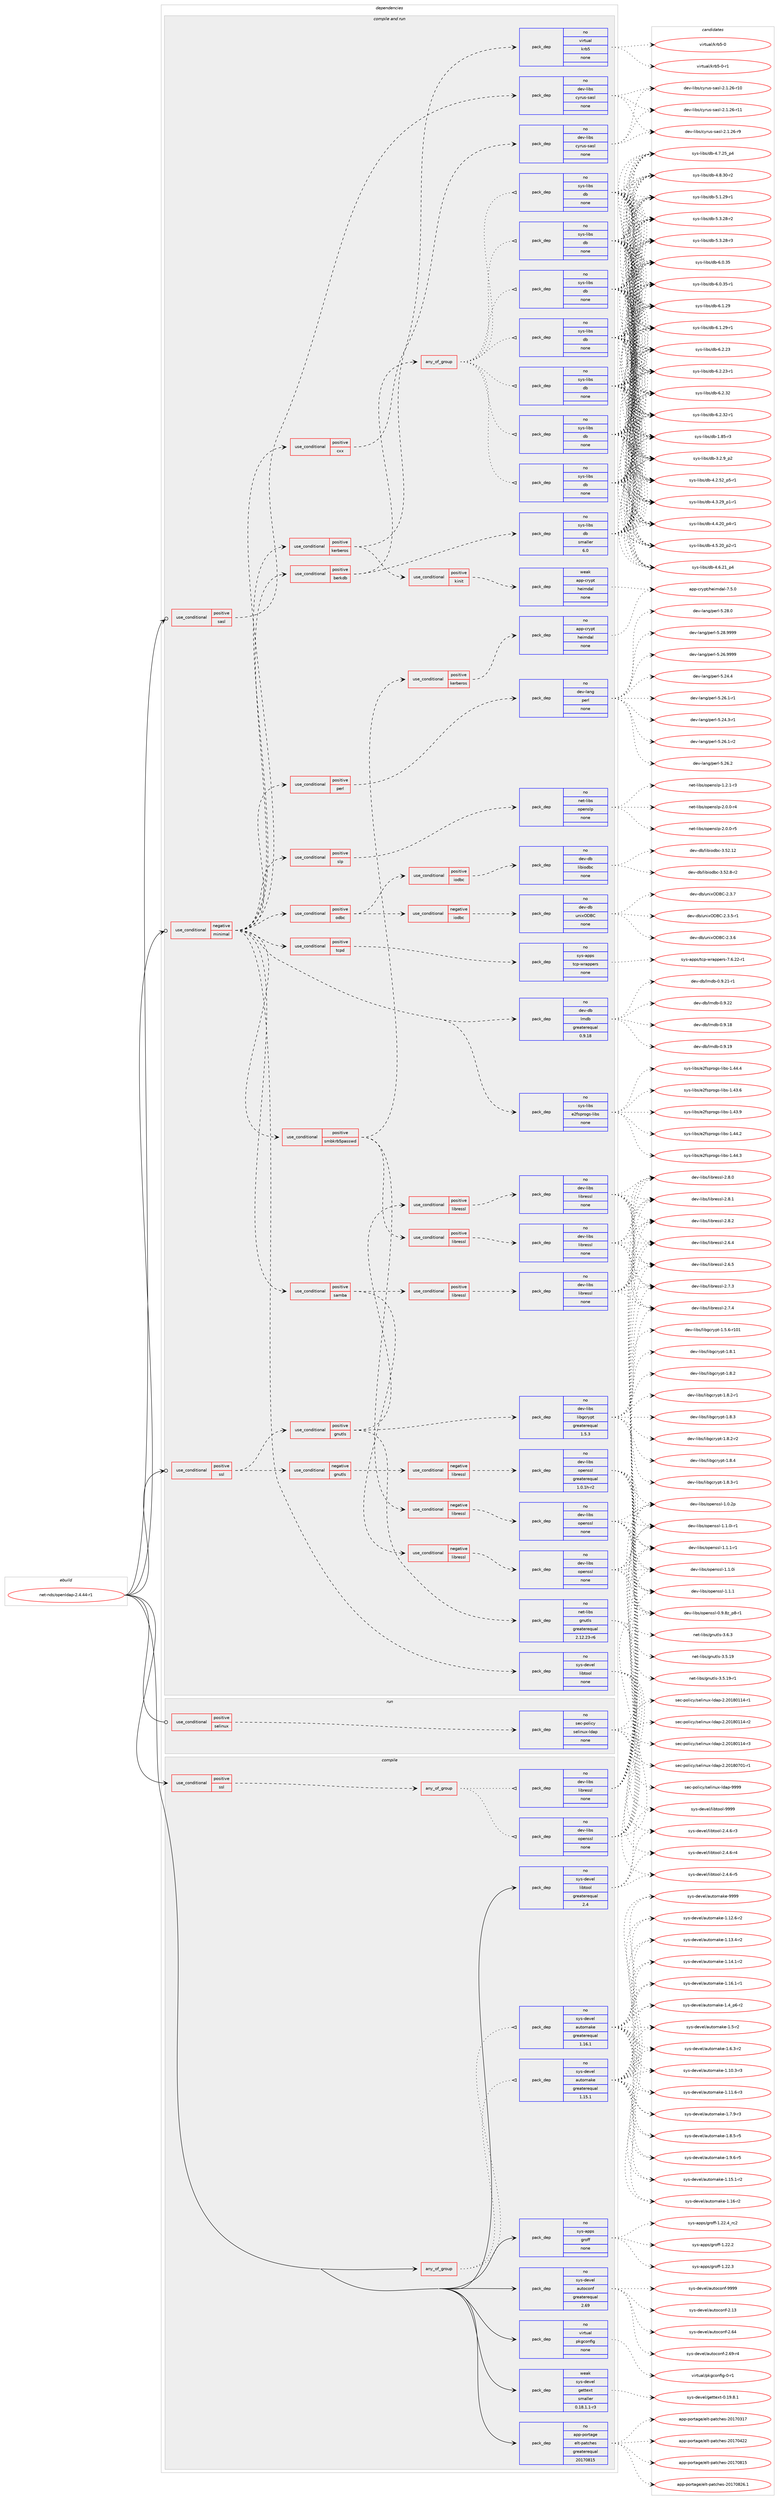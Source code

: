 digraph prolog {

# *************
# Graph options
# *************

newrank=true;
concentrate=true;
compound=true;
graph [rankdir=LR,fontname=Helvetica,fontsize=10,ranksep=1.5];#, ranksep=2.5, nodesep=0.2];
edge  [arrowhead=vee];
node  [fontname=Helvetica,fontsize=10];

# **********
# The ebuild
# **********

subgraph cluster_leftcol {
color=gray;
rank=same;
label=<<i>ebuild</i>>;
id [label="net-nds/openldap-2.4.44-r1", color=red, width=4, href="../net-nds/openldap-2.4.44-r1.svg"];
}

# ****************
# The dependencies
# ****************

subgraph cluster_midcol {
color=gray;
label=<<i>dependencies</i>>;
subgraph cluster_compile {
fillcolor="#eeeeee";
style=filled;
label=<<i>compile</i>>;
subgraph any155 {
dependency6523 [label=<<TABLE BORDER="0" CELLBORDER="1" CELLSPACING="0" CELLPADDING="4"><TR><TD CELLPADDING="10">any_of_group</TD></TR></TABLE>>, shape=none, color=red];subgraph pack5289 {
dependency6524 [label=<<TABLE BORDER="0" CELLBORDER="1" CELLSPACING="0" CELLPADDING="4" WIDTH="220"><TR><TD ROWSPAN="6" CELLPADDING="30">pack_dep</TD></TR><TR><TD WIDTH="110">no</TD></TR><TR><TD>sys-devel</TD></TR><TR><TD>automake</TD></TR><TR><TD>greaterequal</TD></TR><TR><TD>1.16.1</TD></TR></TABLE>>, shape=none, color=blue];
}
dependency6523:e -> dependency6524:w [weight=20,style="dotted",arrowhead="oinv"];
subgraph pack5290 {
dependency6525 [label=<<TABLE BORDER="0" CELLBORDER="1" CELLSPACING="0" CELLPADDING="4" WIDTH="220"><TR><TD ROWSPAN="6" CELLPADDING="30">pack_dep</TD></TR><TR><TD WIDTH="110">no</TD></TR><TR><TD>sys-devel</TD></TR><TR><TD>automake</TD></TR><TR><TD>greaterequal</TD></TR><TR><TD>1.15.1</TD></TR></TABLE>>, shape=none, color=blue];
}
dependency6523:e -> dependency6525:w [weight=20,style="dotted",arrowhead="oinv"];
}
id:e -> dependency6523:w [weight=20,style="solid",arrowhead="vee"];
subgraph cond1071 {
dependency6526 [label=<<TABLE BORDER="0" CELLBORDER="1" CELLSPACING="0" CELLPADDING="4"><TR><TD ROWSPAN="3" CELLPADDING="10">use_conditional</TD></TR><TR><TD>positive</TD></TR><TR><TD>ssl</TD></TR></TABLE>>, shape=none, color=red];
subgraph any156 {
dependency6527 [label=<<TABLE BORDER="0" CELLBORDER="1" CELLSPACING="0" CELLPADDING="4"><TR><TD CELLPADDING="10">any_of_group</TD></TR></TABLE>>, shape=none, color=red];subgraph pack5291 {
dependency6528 [label=<<TABLE BORDER="0" CELLBORDER="1" CELLSPACING="0" CELLPADDING="4" WIDTH="220"><TR><TD ROWSPAN="6" CELLPADDING="30">pack_dep</TD></TR><TR><TD WIDTH="110">no</TD></TR><TR><TD>dev-libs</TD></TR><TR><TD>openssl</TD></TR><TR><TD>none</TD></TR><TR><TD></TD></TR></TABLE>>, shape=none, color=blue];
}
dependency6527:e -> dependency6528:w [weight=20,style="dotted",arrowhead="oinv"];
subgraph pack5292 {
dependency6529 [label=<<TABLE BORDER="0" CELLBORDER="1" CELLSPACING="0" CELLPADDING="4" WIDTH="220"><TR><TD ROWSPAN="6" CELLPADDING="30">pack_dep</TD></TR><TR><TD WIDTH="110">no</TD></TR><TR><TD>dev-libs</TD></TR><TR><TD>libressl</TD></TR><TR><TD>none</TD></TR><TR><TD></TD></TR></TABLE>>, shape=none, color=blue];
}
dependency6527:e -> dependency6529:w [weight=20,style="dotted",arrowhead="oinv"];
}
dependency6526:e -> dependency6527:w [weight=20,style="dashed",arrowhead="vee"];
}
id:e -> dependency6526:w [weight=20,style="solid",arrowhead="vee"];
subgraph pack5293 {
dependency6530 [label=<<TABLE BORDER="0" CELLBORDER="1" CELLSPACING="0" CELLPADDING="4" WIDTH="220"><TR><TD ROWSPAN="6" CELLPADDING="30">pack_dep</TD></TR><TR><TD WIDTH="110">no</TD></TR><TR><TD>app-portage</TD></TR><TR><TD>elt-patches</TD></TR><TR><TD>greaterequal</TD></TR><TR><TD>20170815</TD></TR></TABLE>>, shape=none, color=blue];
}
id:e -> dependency6530:w [weight=20,style="solid",arrowhead="vee"];
subgraph pack5294 {
dependency6531 [label=<<TABLE BORDER="0" CELLBORDER="1" CELLSPACING="0" CELLPADDING="4" WIDTH="220"><TR><TD ROWSPAN="6" CELLPADDING="30">pack_dep</TD></TR><TR><TD WIDTH="110">no</TD></TR><TR><TD>sys-apps</TD></TR><TR><TD>groff</TD></TR><TR><TD>none</TD></TR><TR><TD></TD></TR></TABLE>>, shape=none, color=blue];
}
id:e -> dependency6531:w [weight=20,style="solid",arrowhead="vee"];
subgraph pack5295 {
dependency6532 [label=<<TABLE BORDER="0" CELLBORDER="1" CELLSPACING="0" CELLPADDING="4" WIDTH="220"><TR><TD ROWSPAN="6" CELLPADDING="30">pack_dep</TD></TR><TR><TD WIDTH="110">no</TD></TR><TR><TD>sys-devel</TD></TR><TR><TD>autoconf</TD></TR><TR><TD>greaterequal</TD></TR><TR><TD>2.69</TD></TR></TABLE>>, shape=none, color=blue];
}
id:e -> dependency6532:w [weight=20,style="solid",arrowhead="vee"];
subgraph pack5296 {
dependency6533 [label=<<TABLE BORDER="0" CELLBORDER="1" CELLSPACING="0" CELLPADDING="4" WIDTH="220"><TR><TD ROWSPAN="6" CELLPADDING="30">pack_dep</TD></TR><TR><TD WIDTH="110">no</TD></TR><TR><TD>sys-devel</TD></TR><TR><TD>libtool</TD></TR><TR><TD>greaterequal</TD></TR><TR><TD>2.4</TD></TR></TABLE>>, shape=none, color=blue];
}
id:e -> dependency6533:w [weight=20,style="solid",arrowhead="vee"];
subgraph pack5297 {
dependency6534 [label=<<TABLE BORDER="0" CELLBORDER="1" CELLSPACING="0" CELLPADDING="4" WIDTH="220"><TR><TD ROWSPAN="6" CELLPADDING="30">pack_dep</TD></TR><TR><TD WIDTH="110">no</TD></TR><TR><TD>virtual</TD></TR><TR><TD>pkgconfig</TD></TR><TR><TD>none</TD></TR><TR><TD></TD></TR></TABLE>>, shape=none, color=blue];
}
id:e -> dependency6534:w [weight=20,style="solid",arrowhead="vee"];
subgraph pack5298 {
dependency6535 [label=<<TABLE BORDER="0" CELLBORDER="1" CELLSPACING="0" CELLPADDING="4" WIDTH="220"><TR><TD ROWSPAN="6" CELLPADDING="30">pack_dep</TD></TR><TR><TD WIDTH="110">weak</TD></TR><TR><TD>sys-devel</TD></TR><TR><TD>gettext</TD></TR><TR><TD>smaller</TD></TR><TR><TD>0.18.1.1-r3</TD></TR></TABLE>>, shape=none, color=blue];
}
id:e -> dependency6535:w [weight=20,style="solid",arrowhead="vee"];
}
subgraph cluster_compileandrun {
fillcolor="#eeeeee";
style=filled;
label=<<i>compile and run</i>>;
subgraph cond1072 {
dependency6536 [label=<<TABLE BORDER="0" CELLBORDER="1" CELLSPACING="0" CELLPADDING="4"><TR><TD ROWSPAN="3" CELLPADDING="10">use_conditional</TD></TR><TR><TD>negative</TD></TR><TR><TD>minimal</TD></TR></TABLE>>, shape=none, color=red];
subgraph pack5299 {
dependency6537 [label=<<TABLE BORDER="0" CELLBORDER="1" CELLSPACING="0" CELLPADDING="4" WIDTH="220"><TR><TD ROWSPAN="6" CELLPADDING="30">pack_dep</TD></TR><TR><TD WIDTH="110">no</TD></TR><TR><TD>sys-devel</TD></TR><TR><TD>libtool</TD></TR><TR><TD>none</TD></TR><TR><TD></TD></TR></TABLE>>, shape=none, color=blue];
}
dependency6536:e -> dependency6537:w [weight=20,style="dashed",arrowhead="vee"];
subgraph pack5300 {
dependency6538 [label=<<TABLE BORDER="0" CELLBORDER="1" CELLSPACING="0" CELLPADDING="4" WIDTH="220"><TR><TD ROWSPAN="6" CELLPADDING="30">pack_dep</TD></TR><TR><TD WIDTH="110">no</TD></TR><TR><TD>sys-libs</TD></TR><TR><TD>e2fsprogs-libs</TD></TR><TR><TD>none</TD></TR><TR><TD></TD></TR></TABLE>>, shape=none, color=blue];
}
dependency6536:e -> dependency6538:w [weight=20,style="dashed",arrowhead="vee"];
subgraph pack5301 {
dependency6539 [label=<<TABLE BORDER="0" CELLBORDER="1" CELLSPACING="0" CELLPADDING="4" WIDTH="220"><TR><TD ROWSPAN="6" CELLPADDING="30">pack_dep</TD></TR><TR><TD WIDTH="110">no</TD></TR><TR><TD>dev-db</TD></TR><TR><TD>lmdb</TD></TR><TR><TD>greaterequal</TD></TR><TR><TD>0.9.18</TD></TR></TABLE>>, shape=none, color=blue];
}
dependency6536:e -> dependency6539:w [weight=20,style="dashed",arrowhead="vee"];
subgraph cond1073 {
dependency6540 [label=<<TABLE BORDER="0" CELLBORDER="1" CELLSPACING="0" CELLPADDING="4"><TR><TD ROWSPAN="3" CELLPADDING="10">use_conditional</TD></TR><TR><TD>positive</TD></TR><TR><TD>tcpd</TD></TR></TABLE>>, shape=none, color=red];
subgraph pack5302 {
dependency6541 [label=<<TABLE BORDER="0" CELLBORDER="1" CELLSPACING="0" CELLPADDING="4" WIDTH="220"><TR><TD ROWSPAN="6" CELLPADDING="30">pack_dep</TD></TR><TR><TD WIDTH="110">no</TD></TR><TR><TD>sys-apps</TD></TR><TR><TD>tcp-wrappers</TD></TR><TR><TD>none</TD></TR><TR><TD></TD></TR></TABLE>>, shape=none, color=blue];
}
dependency6540:e -> dependency6541:w [weight=20,style="dashed",arrowhead="vee"];
}
dependency6536:e -> dependency6540:w [weight=20,style="dashed",arrowhead="vee"];
subgraph cond1074 {
dependency6542 [label=<<TABLE BORDER="0" CELLBORDER="1" CELLSPACING="0" CELLPADDING="4"><TR><TD ROWSPAN="3" CELLPADDING="10">use_conditional</TD></TR><TR><TD>positive</TD></TR><TR><TD>odbc</TD></TR></TABLE>>, shape=none, color=red];
subgraph cond1075 {
dependency6543 [label=<<TABLE BORDER="0" CELLBORDER="1" CELLSPACING="0" CELLPADDING="4"><TR><TD ROWSPAN="3" CELLPADDING="10">use_conditional</TD></TR><TR><TD>negative</TD></TR><TR><TD>iodbc</TD></TR></TABLE>>, shape=none, color=red];
subgraph pack5303 {
dependency6544 [label=<<TABLE BORDER="0" CELLBORDER="1" CELLSPACING="0" CELLPADDING="4" WIDTH="220"><TR><TD ROWSPAN="6" CELLPADDING="30">pack_dep</TD></TR><TR><TD WIDTH="110">no</TD></TR><TR><TD>dev-db</TD></TR><TR><TD>unixODBC</TD></TR><TR><TD>none</TD></TR><TR><TD></TD></TR></TABLE>>, shape=none, color=blue];
}
dependency6543:e -> dependency6544:w [weight=20,style="dashed",arrowhead="vee"];
}
dependency6542:e -> dependency6543:w [weight=20,style="dashed",arrowhead="vee"];
subgraph cond1076 {
dependency6545 [label=<<TABLE BORDER="0" CELLBORDER="1" CELLSPACING="0" CELLPADDING="4"><TR><TD ROWSPAN="3" CELLPADDING="10">use_conditional</TD></TR><TR><TD>positive</TD></TR><TR><TD>iodbc</TD></TR></TABLE>>, shape=none, color=red];
subgraph pack5304 {
dependency6546 [label=<<TABLE BORDER="0" CELLBORDER="1" CELLSPACING="0" CELLPADDING="4" WIDTH="220"><TR><TD ROWSPAN="6" CELLPADDING="30">pack_dep</TD></TR><TR><TD WIDTH="110">no</TD></TR><TR><TD>dev-db</TD></TR><TR><TD>libiodbc</TD></TR><TR><TD>none</TD></TR><TR><TD></TD></TR></TABLE>>, shape=none, color=blue];
}
dependency6545:e -> dependency6546:w [weight=20,style="dashed",arrowhead="vee"];
}
dependency6542:e -> dependency6545:w [weight=20,style="dashed",arrowhead="vee"];
}
dependency6536:e -> dependency6542:w [weight=20,style="dashed",arrowhead="vee"];
subgraph cond1077 {
dependency6547 [label=<<TABLE BORDER="0" CELLBORDER="1" CELLSPACING="0" CELLPADDING="4"><TR><TD ROWSPAN="3" CELLPADDING="10">use_conditional</TD></TR><TR><TD>positive</TD></TR><TR><TD>slp</TD></TR></TABLE>>, shape=none, color=red];
subgraph pack5305 {
dependency6548 [label=<<TABLE BORDER="0" CELLBORDER="1" CELLSPACING="0" CELLPADDING="4" WIDTH="220"><TR><TD ROWSPAN="6" CELLPADDING="30">pack_dep</TD></TR><TR><TD WIDTH="110">no</TD></TR><TR><TD>net-libs</TD></TR><TR><TD>openslp</TD></TR><TR><TD>none</TD></TR><TR><TD></TD></TR></TABLE>>, shape=none, color=blue];
}
dependency6547:e -> dependency6548:w [weight=20,style="dashed",arrowhead="vee"];
}
dependency6536:e -> dependency6547:w [weight=20,style="dashed",arrowhead="vee"];
subgraph cond1078 {
dependency6549 [label=<<TABLE BORDER="0" CELLBORDER="1" CELLSPACING="0" CELLPADDING="4"><TR><TD ROWSPAN="3" CELLPADDING="10">use_conditional</TD></TR><TR><TD>positive</TD></TR><TR><TD>perl</TD></TR></TABLE>>, shape=none, color=red];
subgraph pack5306 {
dependency6550 [label=<<TABLE BORDER="0" CELLBORDER="1" CELLSPACING="0" CELLPADDING="4" WIDTH="220"><TR><TD ROWSPAN="6" CELLPADDING="30">pack_dep</TD></TR><TR><TD WIDTH="110">no</TD></TR><TR><TD>dev-lang</TD></TR><TR><TD>perl</TD></TR><TR><TD>none</TD></TR><TR><TD></TD></TR></TABLE>>, shape=none, color=blue];
}
dependency6549:e -> dependency6550:w [weight=20,style="dashed",arrowhead="vee"];
}
dependency6536:e -> dependency6549:w [weight=20,style="dashed",arrowhead="vee"];
subgraph cond1079 {
dependency6551 [label=<<TABLE BORDER="0" CELLBORDER="1" CELLSPACING="0" CELLPADDING="4"><TR><TD ROWSPAN="3" CELLPADDING="10">use_conditional</TD></TR><TR><TD>positive</TD></TR><TR><TD>samba</TD></TR></TABLE>>, shape=none, color=red];
subgraph cond1080 {
dependency6552 [label=<<TABLE BORDER="0" CELLBORDER="1" CELLSPACING="0" CELLPADDING="4"><TR><TD ROWSPAN="3" CELLPADDING="10">use_conditional</TD></TR><TR><TD>negative</TD></TR><TR><TD>libressl</TD></TR></TABLE>>, shape=none, color=red];
subgraph pack5307 {
dependency6553 [label=<<TABLE BORDER="0" CELLBORDER="1" CELLSPACING="0" CELLPADDING="4" WIDTH="220"><TR><TD ROWSPAN="6" CELLPADDING="30">pack_dep</TD></TR><TR><TD WIDTH="110">no</TD></TR><TR><TD>dev-libs</TD></TR><TR><TD>openssl</TD></TR><TR><TD>none</TD></TR><TR><TD></TD></TR></TABLE>>, shape=none, color=blue];
}
dependency6552:e -> dependency6553:w [weight=20,style="dashed",arrowhead="vee"];
}
dependency6551:e -> dependency6552:w [weight=20,style="dashed",arrowhead="vee"];
subgraph cond1081 {
dependency6554 [label=<<TABLE BORDER="0" CELLBORDER="1" CELLSPACING="0" CELLPADDING="4"><TR><TD ROWSPAN="3" CELLPADDING="10">use_conditional</TD></TR><TR><TD>positive</TD></TR><TR><TD>libressl</TD></TR></TABLE>>, shape=none, color=red];
subgraph pack5308 {
dependency6555 [label=<<TABLE BORDER="0" CELLBORDER="1" CELLSPACING="0" CELLPADDING="4" WIDTH="220"><TR><TD ROWSPAN="6" CELLPADDING="30">pack_dep</TD></TR><TR><TD WIDTH="110">no</TD></TR><TR><TD>dev-libs</TD></TR><TR><TD>libressl</TD></TR><TR><TD>none</TD></TR><TR><TD></TD></TR></TABLE>>, shape=none, color=blue];
}
dependency6554:e -> dependency6555:w [weight=20,style="dashed",arrowhead="vee"];
}
dependency6551:e -> dependency6554:w [weight=20,style="dashed",arrowhead="vee"];
}
dependency6536:e -> dependency6551:w [weight=20,style="dashed",arrowhead="vee"];
subgraph cond1082 {
dependency6556 [label=<<TABLE BORDER="0" CELLBORDER="1" CELLSPACING="0" CELLPADDING="4"><TR><TD ROWSPAN="3" CELLPADDING="10">use_conditional</TD></TR><TR><TD>positive</TD></TR><TR><TD>berkdb</TD></TR></TABLE>>, shape=none, color=red];
subgraph pack5309 {
dependency6557 [label=<<TABLE BORDER="0" CELLBORDER="1" CELLSPACING="0" CELLPADDING="4" WIDTH="220"><TR><TD ROWSPAN="6" CELLPADDING="30">pack_dep</TD></TR><TR><TD WIDTH="110">no</TD></TR><TR><TD>sys-libs</TD></TR><TR><TD>db</TD></TR><TR><TD>smaller</TD></TR><TR><TD>6.0</TD></TR></TABLE>>, shape=none, color=blue];
}
dependency6556:e -> dependency6557:w [weight=20,style="dashed",arrowhead="vee"];
subgraph any157 {
dependency6558 [label=<<TABLE BORDER="0" CELLBORDER="1" CELLSPACING="0" CELLPADDING="4"><TR><TD CELLPADDING="10">any_of_group</TD></TR></TABLE>>, shape=none, color=red];subgraph pack5310 {
dependency6559 [label=<<TABLE BORDER="0" CELLBORDER="1" CELLSPACING="0" CELLPADDING="4" WIDTH="220"><TR><TD ROWSPAN="6" CELLPADDING="30">pack_dep</TD></TR><TR><TD WIDTH="110">no</TD></TR><TR><TD>sys-libs</TD></TR><TR><TD>db</TD></TR><TR><TD>none</TD></TR><TR><TD></TD></TR></TABLE>>, shape=none, color=blue];
}
dependency6558:e -> dependency6559:w [weight=20,style="dotted",arrowhead="oinv"];
subgraph pack5311 {
dependency6560 [label=<<TABLE BORDER="0" CELLBORDER="1" CELLSPACING="0" CELLPADDING="4" WIDTH="220"><TR><TD ROWSPAN="6" CELLPADDING="30">pack_dep</TD></TR><TR><TD WIDTH="110">no</TD></TR><TR><TD>sys-libs</TD></TR><TR><TD>db</TD></TR><TR><TD>none</TD></TR><TR><TD></TD></TR></TABLE>>, shape=none, color=blue];
}
dependency6558:e -> dependency6560:w [weight=20,style="dotted",arrowhead="oinv"];
subgraph pack5312 {
dependency6561 [label=<<TABLE BORDER="0" CELLBORDER="1" CELLSPACING="0" CELLPADDING="4" WIDTH="220"><TR><TD ROWSPAN="6" CELLPADDING="30">pack_dep</TD></TR><TR><TD WIDTH="110">no</TD></TR><TR><TD>sys-libs</TD></TR><TR><TD>db</TD></TR><TR><TD>none</TD></TR><TR><TD></TD></TR></TABLE>>, shape=none, color=blue];
}
dependency6558:e -> dependency6561:w [weight=20,style="dotted",arrowhead="oinv"];
subgraph pack5313 {
dependency6562 [label=<<TABLE BORDER="0" CELLBORDER="1" CELLSPACING="0" CELLPADDING="4" WIDTH="220"><TR><TD ROWSPAN="6" CELLPADDING="30">pack_dep</TD></TR><TR><TD WIDTH="110">no</TD></TR><TR><TD>sys-libs</TD></TR><TR><TD>db</TD></TR><TR><TD>none</TD></TR><TR><TD></TD></TR></TABLE>>, shape=none, color=blue];
}
dependency6558:e -> dependency6562:w [weight=20,style="dotted",arrowhead="oinv"];
subgraph pack5314 {
dependency6563 [label=<<TABLE BORDER="0" CELLBORDER="1" CELLSPACING="0" CELLPADDING="4" WIDTH="220"><TR><TD ROWSPAN="6" CELLPADDING="30">pack_dep</TD></TR><TR><TD WIDTH="110">no</TD></TR><TR><TD>sys-libs</TD></TR><TR><TD>db</TD></TR><TR><TD>none</TD></TR><TR><TD></TD></TR></TABLE>>, shape=none, color=blue];
}
dependency6558:e -> dependency6563:w [weight=20,style="dotted",arrowhead="oinv"];
subgraph pack5315 {
dependency6564 [label=<<TABLE BORDER="0" CELLBORDER="1" CELLSPACING="0" CELLPADDING="4" WIDTH="220"><TR><TD ROWSPAN="6" CELLPADDING="30">pack_dep</TD></TR><TR><TD WIDTH="110">no</TD></TR><TR><TD>sys-libs</TD></TR><TR><TD>db</TD></TR><TR><TD>none</TD></TR><TR><TD></TD></TR></TABLE>>, shape=none, color=blue];
}
dependency6558:e -> dependency6564:w [weight=20,style="dotted",arrowhead="oinv"];
subgraph pack5316 {
dependency6565 [label=<<TABLE BORDER="0" CELLBORDER="1" CELLSPACING="0" CELLPADDING="4" WIDTH="220"><TR><TD ROWSPAN="6" CELLPADDING="30">pack_dep</TD></TR><TR><TD WIDTH="110">no</TD></TR><TR><TD>sys-libs</TD></TR><TR><TD>db</TD></TR><TR><TD>none</TD></TR><TR><TD></TD></TR></TABLE>>, shape=none, color=blue];
}
dependency6558:e -> dependency6565:w [weight=20,style="dotted",arrowhead="oinv"];
}
dependency6556:e -> dependency6558:w [weight=20,style="dashed",arrowhead="vee"];
}
dependency6536:e -> dependency6556:w [weight=20,style="dashed",arrowhead="vee"];
subgraph cond1083 {
dependency6566 [label=<<TABLE BORDER="0" CELLBORDER="1" CELLSPACING="0" CELLPADDING="4"><TR><TD ROWSPAN="3" CELLPADDING="10">use_conditional</TD></TR><TR><TD>positive</TD></TR><TR><TD>smbkrb5passwd</TD></TR></TABLE>>, shape=none, color=red];
subgraph cond1084 {
dependency6567 [label=<<TABLE BORDER="0" CELLBORDER="1" CELLSPACING="0" CELLPADDING="4"><TR><TD ROWSPAN="3" CELLPADDING="10">use_conditional</TD></TR><TR><TD>negative</TD></TR><TR><TD>libressl</TD></TR></TABLE>>, shape=none, color=red];
subgraph pack5317 {
dependency6568 [label=<<TABLE BORDER="0" CELLBORDER="1" CELLSPACING="0" CELLPADDING="4" WIDTH="220"><TR><TD ROWSPAN="6" CELLPADDING="30">pack_dep</TD></TR><TR><TD WIDTH="110">no</TD></TR><TR><TD>dev-libs</TD></TR><TR><TD>openssl</TD></TR><TR><TD>none</TD></TR><TR><TD></TD></TR></TABLE>>, shape=none, color=blue];
}
dependency6567:e -> dependency6568:w [weight=20,style="dashed",arrowhead="vee"];
}
dependency6566:e -> dependency6567:w [weight=20,style="dashed",arrowhead="vee"];
subgraph cond1085 {
dependency6569 [label=<<TABLE BORDER="0" CELLBORDER="1" CELLSPACING="0" CELLPADDING="4"><TR><TD ROWSPAN="3" CELLPADDING="10">use_conditional</TD></TR><TR><TD>positive</TD></TR><TR><TD>libressl</TD></TR></TABLE>>, shape=none, color=red];
subgraph pack5318 {
dependency6570 [label=<<TABLE BORDER="0" CELLBORDER="1" CELLSPACING="0" CELLPADDING="4" WIDTH="220"><TR><TD ROWSPAN="6" CELLPADDING="30">pack_dep</TD></TR><TR><TD WIDTH="110">no</TD></TR><TR><TD>dev-libs</TD></TR><TR><TD>libressl</TD></TR><TR><TD>none</TD></TR><TR><TD></TD></TR></TABLE>>, shape=none, color=blue];
}
dependency6569:e -> dependency6570:w [weight=20,style="dashed",arrowhead="vee"];
}
dependency6566:e -> dependency6569:w [weight=20,style="dashed",arrowhead="vee"];
subgraph cond1086 {
dependency6571 [label=<<TABLE BORDER="0" CELLBORDER="1" CELLSPACING="0" CELLPADDING="4"><TR><TD ROWSPAN="3" CELLPADDING="10">use_conditional</TD></TR><TR><TD>positive</TD></TR><TR><TD>kerberos</TD></TR></TABLE>>, shape=none, color=red];
subgraph pack5319 {
dependency6572 [label=<<TABLE BORDER="0" CELLBORDER="1" CELLSPACING="0" CELLPADDING="4" WIDTH="220"><TR><TD ROWSPAN="6" CELLPADDING="30">pack_dep</TD></TR><TR><TD WIDTH="110">no</TD></TR><TR><TD>app-crypt</TD></TR><TR><TD>heimdal</TD></TR><TR><TD>none</TD></TR><TR><TD></TD></TR></TABLE>>, shape=none, color=blue];
}
dependency6571:e -> dependency6572:w [weight=20,style="dashed",arrowhead="vee"];
}
dependency6566:e -> dependency6571:w [weight=20,style="dashed",arrowhead="vee"];
}
dependency6536:e -> dependency6566:w [weight=20,style="dashed",arrowhead="vee"];
subgraph cond1087 {
dependency6573 [label=<<TABLE BORDER="0" CELLBORDER="1" CELLSPACING="0" CELLPADDING="4"><TR><TD ROWSPAN="3" CELLPADDING="10">use_conditional</TD></TR><TR><TD>positive</TD></TR><TR><TD>kerberos</TD></TR></TABLE>>, shape=none, color=red];
subgraph pack5320 {
dependency6574 [label=<<TABLE BORDER="0" CELLBORDER="1" CELLSPACING="0" CELLPADDING="4" WIDTH="220"><TR><TD ROWSPAN="6" CELLPADDING="30">pack_dep</TD></TR><TR><TD WIDTH="110">no</TD></TR><TR><TD>virtual</TD></TR><TR><TD>krb5</TD></TR><TR><TD>none</TD></TR><TR><TD></TD></TR></TABLE>>, shape=none, color=blue];
}
dependency6573:e -> dependency6574:w [weight=20,style="dashed",arrowhead="vee"];
subgraph cond1088 {
dependency6575 [label=<<TABLE BORDER="0" CELLBORDER="1" CELLSPACING="0" CELLPADDING="4"><TR><TD ROWSPAN="3" CELLPADDING="10">use_conditional</TD></TR><TR><TD>positive</TD></TR><TR><TD>kinit</TD></TR></TABLE>>, shape=none, color=red];
subgraph pack5321 {
dependency6576 [label=<<TABLE BORDER="0" CELLBORDER="1" CELLSPACING="0" CELLPADDING="4" WIDTH="220"><TR><TD ROWSPAN="6" CELLPADDING="30">pack_dep</TD></TR><TR><TD WIDTH="110">weak</TD></TR><TR><TD>app-crypt</TD></TR><TR><TD>heimdal</TD></TR><TR><TD>none</TD></TR><TR><TD></TD></TR></TABLE>>, shape=none, color=blue];
}
dependency6575:e -> dependency6576:w [weight=20,style="dashed",arrowhead="vee"];
}
dependency6573:e -> dependency6575:w [weight=20,style="dashed",arrowhead="vee"];
}
dependency6536:e -> dependency6573:w [weight=20,style="dashed",arrowhead="vee"];
subgraph cond1089 {
dependency6577 [label=<<TABLE BORDER="0" CELLBORDER="1" CELLSPACING="0" CELLPADDING="4"><TR><TD ROWSPAN="3" CELLPADDING="10">use_conditional</TD></TR><TR><TD>positive</TD></TR><TR><TD>cxx</TD></TR></TABLE>>, shape=none, color=red];
subgraph pack5322 {
dependency6578 [label=<<TABLE BORDER="0" CELLBORDER="1" CELLSPACING="0" CELLPADDING="4" WIDTH="220"><TR><TD ROWSPAN="6" CELLPADDING="30">pack_dep</TD></TR><TR><TD WIDTH="110">no</TD></TR><TR><TD>dev-libs</TD></TR><TR><TD>cyrus-sasl</TD></TR><TR><TD>none</TD></TR><TR><TD></TD></TR></TABLE>>, shape=none, color=blue];
}
dependency6577:e -> dependency6578:w [weight=20,style="dashed",arrowhead="vee"];
}
dependency6536:e -> dependency6577:w [weight=20,style="dashed",arrowhead="vee"];
}
id:e -> dependency6536:w [weight=20,style="solid",arrowhead="odotvee"];
subgraph cond1090 {
dependency6579 [label=<<TABLE BORDER="0" CELLBORDER="1" CELLSPACING="0" CELLPADDING="4"><TR><TD ROWSPAN="3" CELLPADDING="10">use_conditional</TD></TR><TR><TD>positive</TD></TR><TR><TD>sasl</TD></TR></TABLE>>, shape=none, color=red];
subgraph pack5323 {
dependency6580 [label=<<TABLE BORDER="0" CELLBORDER="1" CELLSPACING="0" CELLPADDING="4" WIDTH="220"><TR><TD ROWSPAN="6" CELLPADDING="30">pack_dep</TD></TR><TR><TD WIDTH="110">no</TD></TR><TR><TD>dev-libs</TD></TR><TR><TD>cyrus-sasl</TD></TR><TR><TD>none</TD></TR><TR><TD></TD></TR></TABLE>>, shape=none, color=blue];
}
dependency6579:e -> dependency6580:w [weight=20,style="dashed",arrowhead="vee"];
}
id:e -> dependency6579:w [weight=20,style="solid",arrowhead="odotvee"];
subgraph cond1091 {
dependency6581 [label=<<TABLE BORDER="0" CELLBORDER="1" CELLSPACING="0" CELLPADDING="4"><TR><TD ROWSPAN="3" CELLPADDING="10">use_conditional</TD></TR><TR><TD>positive</TD></TR><TR><TD>ssl</TD></TR></TABLE>>, shape=none, color=red];
subgraph cond1092 {
dependency6582 [label=<<TABLE BORDER="0" CELLBORDER="1" CELLSPACING="0" CELLPADDING="4"><TR><TD ROWSPAN="3" CELLPADDING="10">use_conditional</TD></TR><TR><TD>negative</TD></TR><TR><TD>gnutls</TD></TR></TABLE>>, shape=none, color=red];
subgraph cond1093 {
dependency6583 [label=<<TABLE BORDER="0" CELLBORDER="1" CELLSPACING="0" CELLPADDING="4"><TR><TD ROWSPAN="3" CELLPADDING="10">use_conditional</TD></TR><TR><TD>negative</TD></TR><TR><TD>libressl</TD></TR></TABLE>>, shape=none, color=red];
subgraph pack5324 {
dependency6584 [label=<<TABLE BORDER="0" CELLBORDER="1" CELLSPACING="0" CELLPADDING="4" WIDTH="220"><TR><TD ROWSPAN="6" CELLPADDING="30">pack_dep</TD></TR><TR><TD WIDTH="110">no</TD></TR><TR><TD>dev-libs</TD></TR><TR><TD>openssl</TD></TR><TR><TD>greaterequal</TD></TR><TR><TD>1.0.1h-r2</TD></TR></TABLE>>, shape=none, color=blue];
}
dependency6583:e -> dependency6584:w [weight=20,style="dashed",arrowhead="vee"];
}
dependency6582:e -> dependency6583:w [weight=20,style="dashed",arrowhead="vee"];
}
dependency6581:e -> dependency6582:w [weight=20,style="dashed",arrowhead="vee"];
subgraph cond1094 {
dependency6585 [label=<<TABLE BORDER="0" CELLBORDER="1" CELLSPACING="0" CELLPADDING="4"><TR><TD ROWSPAN="3" CELLPADDING="10">use_conditional</TD></TR><TR><TD>positive</TD></TR><TR><TD>gnutls</TD></TR></TABLE>>, shape=none, color=red];
subgraph pack5325 {
dependency6586 [label=<<TABLE BORDER="0" CELLBORDER="1" CELLSPACING="0" CELLPADDING="4" WIDTH="220"><TR><TD ROWSPAN="6" CELLPADDING="30">pack_dep</TD></TR><TR><TD WIDTH="110">no</TD></TR><TR><TD>net-libs</TD></TR><TR><TD>gnutls</TD></TR><TR><TD>greaterequal</TD></TR><TR><TD>2.12.23-r6</TD></TR></TABLE>>, shape=none, color=blue];
}
dependency6585:e -> dependency6586:w [weight=20,style="dashed",arrowhead="vee"];
subgraph cond1095 {
dependency6587 [label=<<TABLE BORDER="0" CELLBORDER="1" CELLSPACING="0" CELLPADDING="4"><TR><TD ROWSPAN="3" CELLPADDING="10">use_conditional</TD></TR><TR><TD>positive</TD></TR><TR><TD>libressl</TD></TR></TABLE>>, shape=none, color=red];
subgraph pack5326 {
dependency6588 [label=<<TABLE BORDER="0" CELLBORDER="1" CELLSPACING="0" CELLPADDING="4" WIDTH="220"><TR><TD ROWSPAN="6" CELLPADDING="30">pack_dep</TD></TR><TR><TD WIDTH="110">no</TD></TR><TR><TD>dev-libs</TD></TR><TR><TD>libressl</TD></TR><TR><TD>none</TD></TR><TR><TD></TD></TR></TABLE>>, shape=none, color=blue];
}
dependency6587:e -> dependency6588:w [weight=20,style="dashed",arrowhead="vee"];
}
dependency6585:e -> dependency6587:w [weight=20,style="dashed",arrowhead="vee"];
subgraph pack5327 {
dependency6589 [label=<<TABLE BORDER="0" CELLBORDER="1" CELLSPACING="0" CELLPADDING="4" WIDTH="220"><TR><TD ROWSPAN="6" CELLPADDING="30">pack_dep</TD></TR><TR><TD WIDTH="110">no</TD></TR><TR><TD>dev-libs</TD></TR><TR><TD>libgcrypt</TD></TR><TR><TD>greaterequal</TD></TR><TR><TD>1.5.3</TD></TR></TABLE>>, shape=none, color=blue];
}
dependency6585:e -> dependency6589:w [weight=20,style="dashed",arrowhead="vee"];
}
dependency6581:e -> dependency6585:w [weight=20,style="dashed",arrowhead="vee"];
}
id:e -> dependency6581:w [weight=20,style="solid",arrowhead="odotvee"];
}
subgraph cluster_run {
fillcolor="#eeeeee";
style=filled;
label=<<i>run</i>>;
subgraph cond1096 {
dependency6590 [label=<<TABLE BORDER="0" CELLBORDER="1" CELLSPACING="0" CELLPADDING="4"><TR><TD ROWSPAN="3" CELLPADDING="10">use_conditional</TD></TR><TR><TD>positive</TD></TR><TR><TD>selinux</TD></TR></TABLE>>, shape=none, color=red];
subgraph pack5328 {
dependency6591 [label=<<TABLE BORDER="0" CELLBORDER="1" CELLSPACING="0" CELLPADDING="4" WIDTH="220"><TR><TD ROWSPAN="6" CELLPADDING="30">pack_dep</TD></TR><TR><TD WIDTH="110">no</TD></TR><TR><TD>sec-policy</TD></TR><TR><TD>selinux-ldap</TD></TR><TR><TD>none</TD></TR><TR><TD></TD></TR></TABLE>>, shape=none, color=blue];
}
dependency6590:e -> dependency6591:w [weight=20,style="dashed",arrowhead="vee"];
}
id:e -> dependency6590:w [weight=20,style="solid",arrowhead="odot"];
}
}

# **************
# The candidates
# **************

subgraph cluster_choices {
rank=same;
color=gray;
label=<<i>candidates</i>>;

subgraph choice5289 {
color=black;
nodesep=1;
choice11512111545100101118101108479711711611110997107101454946494846514511451 [label="sys-devel/automake-1.10.3-r3", color=red, width=4,href="../sys-devel/automake-1.10.3-r3.svg"];
choice11512111545100101118101108479711711611110997107101454946494946544511451 [label="sys-devel/automake-1.11.6-r3", color=red, width=4,href="../sys-devel/automake-1.11.6-r3.svg"];
choice11512111545100101118101108479711711611110997107101454946495046544511450 [label="sys-devel/automake-1.12.6-r2", color=red, width=4,href="../sys-devel/automake-1.12.6-r2.svg"];
choice11512111545100101118101108479711711611110997107101454946495146524511450 [label="sys-devel/automake-1.13.4-r2", color=red, width=4,href="../sys-devel/automake-1.13.4-r2.svg"];
choice11512111545100101118101108479711711611110997107101454946495246494511450 [label="sys-devel/automake-1.14.1-r2", color=red, width=4,href="../sys-devel/automake-1.14.1-r2.svg"];
choice11512111545100101118101108479711711611110997107101454946495346494511450 [label="sys-devel/automake-1.15.1-r2", color=red, width=4,href="../sys-devel/automake-1.15.1-r2.svg"];
choice1151211154510010111810110847971171161111099710710145494649544511450 [label="sys-devel/automake-1.16-r2", color=red, width=4,href="../sys-devel/automake-1.16-r2.svg"];
choice11512111545100101118101108479711711611110997107101454946495446494511449 [label="sys-devel/automake-1.16.1-r1", color=red, width=4,href="../sys-devel/automake-1.16.1-r1.svg"];
choice115121115451001011181011084797117116111109971071014549465295112544511450 [label="sys-devel/automake-1.4_p6-r2", color=red, width=4,href="../sys-devel/automake-1.4_p6-r2.svg"];
choice11512111545100101118101108479711711611110997107101454946534511450 [label="sys-devel/automake-1.5-r2", color=red, width=4,href="../sys-devel/automake-1.5-r2.svg"];
choice115121115451001011181011084797117116111109971071014549465446514511450 [label="sys-devel/automake-1.6.3-r2", color=red, width=4,href="../sys-devel/automake-1.6.3-r2.svg"];
choice115121115451001011181011084797117116111109971071014549465546574511451 [label="sys-devel/automake-1.7.9-r3", color=red, width=4,href="../sys-devel/automake-1.7.9-r3.svg"];
choice115121115451001011181011084797117116111109971071014549465646534511453 [label="sys-devel/automake-1.8.5-r5", color=red, width=4,href="../sys-devel/automake-1.8.5-r5.svg"];
choice115121115451001011181011084797117116111109971071014549465746544511453 [label="sys-devel/automake-1.9.6-r5", color=red, width=4,href="../sys-devel/automake-1.9.6-r5.svg"];
choice115121115451001011181011084797117116111109971071014557575757 [label="sys-devel/automake-9999", color=red, width=4,href="../sys-devel/automake-9999.svg"];
dependency6524:e -> choice11512111545100101118101108479711711611110997107101454946494846514511451:w [style=dotted,weight="100"];
dependency6524:e -> choice11512111545100101118101108479711711611110997107101454946494946544511451:w [style=dotted,weight="100"];
dependency6524:e -> choice11512111545100101118101108479711711611110997107101454946495046544511450:w [style=dotted,weight="100"];
dependency6524:e -> choice11512111545100101118101108479711711611110997107101454946495146524511450:w [style=dotted,weight="100"];
dependency6524:e -> choice11512111545100101118101108479711711611110997107101454946495246494511450:w [style=dotted,weight="100"];
dependency6524:e -> choice11512111545100101118101108479711711611110997107101454946495346494511450:w [style=dotted,weight="100"];
dependency6524:e -> choice1151211154510010111810110847971171161111099710710145494649544511450:w [style=dotted,weight="100"];
dependency6524:e -> choice11512111545100101118101108479711711611110997107101454946495446494511449:w [style=dotted,weight="100"];
dependency6524:e -> choice115121115451001011181011084797117116111109971071014549465295112544511450:w [style=dotted,weight="100"];
dependency6524:e -> choice11512111545100101118101108479711711611110997107101454946534511450:w [style=dotted,weight="100"];
dependency6524:e -> choice115121115451001011181011084797117116111109971071014549465446514511450:w [style=dotted,weight="100"];
dependency6524:e -> choice115121115451001011181011084797117116111109971071014549465546574511451:w [style=dotted,weight="100"];
dependency6524:e -> choice115121115451001011181011084797117116111109971071014549465646534511453:w [style=dotted,weight="100"];
dependency6524:e -> choice115121115451001011181011084797117116111109971071014549465746544511453:w [style=dotted,weight="100"];
dependency6524:e -> choice115121115451001011181011084797117116111109971071014557575757:w [style=dotted,weight="100"];
}
subgraph choice5290 {
color=black;
nodesep=1;
choice11512111545100101118101108479711711611110997107101454946494846514511451 [label="sys-devel/automake-1.10.3-r3", color=red, width=4,href="../sys-devel/automake-1.10.3-r3.svg"];
choice11512111545100101118101108479711711611110997107101454946494946544511451 [label="sys-devel/automake-1.11.6-r3", color=red, width=4,href="../sys-devel/automake-1.11.6-r3.svg"];
choice11512111545100101118101108479711711611110997107101454946495046544511450 [label="sys-devel/automake-1.12.6-r2", color=red, width=4,href="../sys-devel/automake-1.12.6-r2.svg"];
choice11512111545100101118101108479711711611110997107101454946495146524511450 [label="sys-devel/automake-1.13.4-r2", color=red, width=4,href="../sys-devel/automake-1.13.4-r2.svg"];
choice11512111545100101118101108479711711611110997107101454946495246494511450 [label="sys-devel/automake-1.14.1-r2", color=red, width=4,href="../sys-devel/automake-1.14.1-r2.svg"];
choice11512111545100101118101108479711711611110997107101454946495346494511450 [label="sys-devel/automake-1.15.1-r2", color=red, width=4,href="../sys-devel/automake-1.15.1-r2.svg"];
choice1151211154510010111810110847971171161111099710710145494649544511450 [label="sys-devel/automake-1.16-r2", color=red, width=4,href="../sys-devel/automake-1.16-r2.svg"];
choice11512111545100101118101108479711711611110997107101454946495446494511449 [label="sys-devel/automake-1.16.1-r1", color=red, width=4,href="../sys-devel/automake-1.16.1-r1.svg"];
choice115121115451001011181011084797117116111109971071014549465295112544511450 [label="sys-devel/automake-1.4_p6-r2", color=red, width=4,href="../sys-devel/automake-1.4_p6-r2.svg"];
choice11512111545100101118101108479711711611110997107101454946534511450 [label="sys-devel/automake-1.5-r2", color=red, width=4,href="../sys-devel/automake-1.5-r2.svg"];
choice115121115451001011181011084797117116111109971071014549465446514511450 [label="sys-devel/automake-1.6.3-r2", color=red, width=4,href="../sys-devel/automake-1.6.3-r2.svg"];
choice115121115451001011181011084797117116111109971071014549465546574511451 [label="sys-devel/automake-1.7.9-r3", color=red, width=4,href="../sys-devel/automake-1.7.9-r3.svg"];
choice115121115451001011181011084797117116111109971071014549465646534511453 [label="sys-devel/automake-1.8.5-r5", color=red, width=4,href="../sys-devel/automake-1.8.5-r5.svg"];
choice115121115451001011181011084797117116111109971071014549465746544511453 [label="sys-devel/automake-1.9.6-r5", color=red, width=4,href="../sys-devel/automake-1.9.6-r5.svg"];
choice115121115451001011181011084797117116111109971071014557575757 [label="sys-devel/automake-9999", color=red, width=4,href="../sys-devel/automake-9999.svg"];
dependency6525:e -> choice11512111545100101118101108479711711611110997107101454946494846514511451:w [style=dotted,weight="100"];
dependency6525:e -> choice11512111545100101118101108479711711611110997107101454946494946544511451:w [style=dotted,weight="100"];
dependency6525:e -> choice11512111545100101118101108479711711611110997107101454946495046544511450:w [style=dotted,weight="100"];
dependency6525:e -> choice11512111545100101118101108479711711611110997107101454946495146524511450:w [style=dotted,weight="100"];
dependency6525:e -> choice11512111545100101118101108479711711611110997107101454946495246494511450:w [style=dotted,weight="100"];
dependency6525:e -> choice11512111545100101118101108479711711611110997107101454946495346494511450:w [style=dotted,weight="100"];
dependency6525:e -> choice1151211154510010111810110847971171161111099710710145494649544511450:w [style=dotted,weight="100"];
dependency6525:e -> choice11512111545100101118101108479711711611110997107101454946495446494511449:w [style=dotted,weight="100"];
dependency6525:e -> choice115121115451001011181011084797117116111109971071014549465295112544511450:w [style=dotted,weight="100"];
dependency6525:e -> choice11512111545100101118101108479711711611110997107101454946534511450:w [style=dotted,weight="100"];
dependency6525:e -> choice115121115451001011181011084797117116111109971071014549465446514511450:w [style=dotted,weight="100"];
dependency6525:e -> choice115121115451001011181011084797117116111109971071014549465546574511451:w [style=dotted,weight="100"];
dependency6525:e -> choice115121115451001011181011084797117116111109971071014549465646534511453:w [style=dotted,weight="100"];
dependency6525:e -> choice115121115451001011181011084797117116111109971071014549465746544511453:w [style=dotted,weight="100"];
dependency6525:e -> choice115121115451001011181011084797117116111109971071014557575757:w [style=dotted,weight="100"];
}
subgraph choice5291 {
color=black;
nodesep=1;
choice100101118451081059811547111112101110115115108454946494648105 [label="dev-libs/openssl-1.1.0i", color=red, width=4,href="../dev-libs/openssl-1.1.0i.svg"];
choice100101118451081059811547111112101110115115108454946494649 [label="dev-libs/openssl-1.1.1", color=red, width=4,href="../dev-libs/openssl-1.1.1.svg"];
choice10010111845108105981154711111210111011511510845484657465612295112564511449 [label="dev-libs/openssl-0.9.8z_p8-r1", color=red, width=4,href="../dev-libs/openssl-0.9.8z_p8-r1.svg"];
choice100101118451081059811547111112101110115115108454946484650112 [label="dev-libs/openssl-1.0.2p", color=red, width=4,href="../dev-libs/openssl-1.0.2p.svg"];
choice1001011184510810598115471111121011101151151084549464946481054511449 [label="dev-libs/openssl-1.1.0i-r1", color=red, width=4,href="../dev-libs/openssl-1.1.0i-r1.svg"];
choice1001011184510810598115471111121011101151151084549464946494511449 [label="dev-libs/openssl-1.1.1-r1", color=red, width=4,href="../dev-libs/openssl-1.1.1-r1.svg"];
dependency6528:e -> choice100101118451081059811547111112101110115115108454946494648105:w [style=dotted,weight="100"];
dependency6528:e -> choice100101118451081059811547111112101110115115108454946494649:w [style=dotted,weight="100"];
dependency6528:e -> choice10010111845108105981154711111210111011511510845484657465612295112564511449:w [style=dotted,weight="100"];
dependency6528:e -> choice100101118451081059811547111112101110115115108454946484650112:w [style=dotted,weight="100"];
dependency6528:e -> choice1001011184510810598115471111121011101151151084549464946481054511449:w [style=dotted,weight="100"];
dependency6528:e -> choice1001011184510810598115471111121011101151151084549464946494511449:w [style=dotted,weight="100"];
}
subgraph choice5292 {
color=black;
nodesep=1;
choice10010111845108105981154710810598114101115115108455046544652 [label="dev-libs/libressl-2.6.4", color=red, width=4,href="../dev-libs/libressl-2.6.4.svg"];
choice10010111845108105981154710810598114101115115108455046544653 [label="dev-libs/libressl-2.6.5", color=red, width=4,href="../dev-libs/libressl-2.6.5.svg"];
choice10010111845108105981154710810598114101115115108455046554651 [label="dev-libs/libressl-2.7.3", color=red, width=4,href="../dev-libs/libressl-2.7.3.svg"];
choice10010111845108105981154710810598114101115115108455046554652 [label="dev-libs/libressl-2.7.4", color=red, width=4,href="../dev-libs/libressl-2.7.4.svg"];
choice10010111845108105981154710810598114101115115108455046564648 [label="dev-libs/libressl-2.8.0", color=red, width=4,href="../dev-libs/libressl-2.8.0.svg"];
choice10010111845108105981154710810598114101115115108455046564649 [label="dev-libs/libressl-2.8.1", color=red, width=4,href="../dev-libs/libressl-2.8.1.svg"];
choice10010111845108105981154710810598114101115115108455046564650 [label="dev-libs/libressl-2.8.2", color=red, width=4,href="../dev-libs/libressl-2.8.2.svg"];
dependency6529:e -> choice10010111845108105981154710810598114101115115108455046544652:w [style=dotted,weight="100"];
dependency6529:e -> choice10010111845108105981154710810598114101115115108455046544653:w [style=dotted,weight="100"];
dependency6529:e -> choice10010111845108105981154710810598114101115115108455046554651:w [style=dotted,weight="100"];
dependency6529:e -> choice10010111845108105981154710810598114101115115108455046554652:w [style=dotted,weight="100"];
dependency6529:e -> choice10010111845108105981154710810598114101115115108455046564648:w [style=dotted,weight="100"];
dependency6529:e -> choice10010111845108105981154710810598114101115115108455046564649:w [style=dotted,weight="100"];
dependency6529:e -> choice10010111845108105981154710810598114101115115108455046564650:w [style=dotted,weight="100"];
}
subgraph choice5293 {
color=black;
nodesep=1;
choice97112112451121111141169710310147101108116451129711699104101115455048495548514955 [label="app-portage/elt-patches-20170317", color=red, width=4,href="../app-portage/elt-patches-20170317.svg"];
choice97112112451121111141169710310147101108116451129711699104101115455048495548525050 [label="app-portage/elt-patches-20170422", color=red, width=4,href="../app-portage/elt-patches-20170422.svg"];
choice97112112451121111141169710310147101108116451129711699104101115455048495548564953 [label="app-portage/elt-patches-20170815", color=red, width=4,href="../app-portage/elt-patches-20170815.svg"];
choice971121124511211111411697103101471011081164511297116991041011154550484955485650544649 [label="app-portage/elt-patches-20170826.1", color=red, width=4,href="../app-portage/elt-patches-20170826.1.svg"];
dependency6530:e -> choice97112112451121111141169710310147101108116451129711699104101115455048495548514955:w [style=dotted,weight="100"];
dependency6530:e -> choice97112112451121111141169710310147101108116451129711699104101115455048495548525050:w [style=dotted,weight="100"];
dependency6530:e -> choice97112112451121111141169710310147101108116451129711699104101115455048495548564953:w [style=dotted,weight="100"];
dependency6530:e -> choice971121124511211111411697103101471011081164511297116991041011154550484955485650544649:w [style=dotted,weight="100"];
}
subgraph choice5294 {
color=black;
nodesep=1;
choice11512111545971121121154710311411110210245494650504650 [label="sys-apps/groff-1.22.2", color=red, width=4,href="../sys-apps/groff-1.22.2.svg"];
choice11512111545971121121154710311411110210245494650504651 [label="sys-apps/groff-1.22.3", color=red, width=4,href="../sys-apps/groff-1.22.3.svg"];
choice11512111545971121121154710311411110210245494650504652951149950 [label="sys-apps/groff-1.22.4_rc2", color=red, width=4,href="../sys-apps/groff-1.22.4_rc2.svg"];
dependency6531:e -> choice11512111545971121121154710311411110210245494650504650:w [style=dotted,weight="100"];
dependency6531:e -> choice11512111545971121121154710311411110210245494650504651:w [style=dotted,weight="100"];
dependency6531:e -> choice11512111545971121121154710311411110210245494650504652951149950:w [style=dotted,weight="100"];
}
subgraph choice5295 {
color=black;
nodesep=1;
choice115121115451001011181011084797117116111991111101024550464951 [label="sys-devel/autoconf-2.13", color=red, width=4,href="../sys-devel/autoconf-2.13.svg"];
choice115121115451001011181011084797117116111991111101024550465452 [label="sys-devel/autoconf-2.64", color=red, width=4,href="../sys-devel/autoconf-2.64.svg"];
choice1151211154510010111810110847971171161119911111010245504654574511452 [label="sys-devel/autoconf-2.69-r4", color=red, width=4,href="../sys-devel/autoconf-2.69-r4.svg"];
choice115121115451001011181011084797117116111991111101024557575757 [label="sys-devel/autoconf-9999", color=red, width=4,href="../sys-devel/autoconf-9999.svg"];
dependency6532:e -> choice115121115451001011181011084797117116111991111101024550464951:w [style=dotted,weight="100"];
dependency6532:e -> choice115121115451001011181011084797117116111991111101024550465452:w [style=dotted,weight="100"];
dependency6532:e -> choice1151211154510010111810110847971171161119911111010245504654574511452:w [style=dotted,weight="100"];
dependency6532:e -> choice115121115451001011181011084797117116111991111101024557575757:w [style=dotted,weight="100"];
}
subgraph choice5296 {
color=black;
nodesep=1;
choice1151211154510010111810110847108105981161111111084550465246544511451 [label="sys-devel/libtool-2.4.6-r3", color=red, width=4,href="../sys-devel/libtool-2.4.6-r3.svg"];
choice1151211154510010111810110847108105981161111111084550465246544511452 [label="sys-devel/libtool-2.4.6-r4", color=red, width=4,href="../sys-devel/libtool-2.4.6-r4.svg"];
choice1151211154510010111810110847108105981161111111084550465246544511453 [label="sys-devel/libtool-2.4.6-r5", color=red, width=4,href="../sys-devel/libtool-2.4.6-r5.svg"];
choice1151211154510010111810110847108105981161111111084557575757 [label="sys-devel/libtool-9999", color=red, width=4,href="../sys-devel/libtool-9999.svg"];
dependency6533:e -> choice1151211154510010111810110847108105981161111111084550465246544511451:w [style=dotted,weight="100"];
dependency6533:e -> choice1151211154510010111810110847108105981161111111084550465246544511452:w [style=dotted,weight="100"];
dependency6533:e -> choice1151211154510010111810110847108105981161111111084550465246544511453:w [style=dotted,weight="100"];
dependency6533:e -> choice1151211154510010111810110847108105981161111111084557575757:w [style=dotted,weight="100"];
}
subgraph choice5297 {
color=black;
nodesep=1;
choice11810511411611797108471121071039911111010210510345484511449 [label="virtual/pkgconfig-0-r1", color=red, width=4,href="../virtual/pkgconfig-0-r1.svg"];
dependency6534:e -> choice11810511411611797108471121071039911111010210510345484511449:w [style=dotted,weight="100"];
}
subgraph choice5298 {
color=black;
nodesep=1;
choice1151211154510010111810110847103101116116101120116454846495746564649 [label="sys-devel/gettext-0.19.8.1", color=red, width=4,href="../sys-devel/gettext-0.19.8.1.svg"];
dependency6535:e -> choice1151211154510010111810110847103101116116101120116454846495746564649:w [style=dotted,weight="100"];
}
subgraph choice5299 {
color=black;
nodesep=1;
choice1151211154510010111810110847108105981161111111084550465246544511451 [label="sys-devel/libtool-2.4.6-r3", color=red, width=4,href="../sys-devel/libtool-2.4.6-r3.svg"];
choice1151211154510010111810110847108105981161111111084550465246544511452 [label="sys-devel/libtool-2.4.6-r4", color=red, width=4,href="../sys-devel/libtool-2.4.6-r4.svg"];
choice1151211154510010111810110847108105981161111111084550465246544511453 [label="sys-devel/libtool-2.4.6-r5", color=red, width=4,href="../sys-devel/libtool-2.4.6-r5.svg"];
choice1151211154510010111810110847108105981161111111084557575757 [label="sys-devel/libtool-9999", color=red, width=4,href="../sys-devel/libtool-9999.svg"];
dependency6537:e -> choice1151211154510010111810110847108105981161111111084550465246544511451:w [style=dotted,weight="100"];
dependency6537:e -> choice1151211154510010111810110847108105981161111111084550465246544511452:w [style=dotted,weight="100"];
dependency6537:e -> choice1151211154510010111810110847108105981161111111084550465246544511453:w [style=dotted,weight="100"];
dependency6537:e -> choice1151211154510010111810110847108105981161111111084557575757:w [style=dotted,weight="100"];
}
subgraph choice5300 {
color=black;
nodesep=1;
choice11512111545108105981154710150102115112114111103115451081059811545494652514654 [label="sys-libs/e2fsprogs-libs-1.43.6", color=red, width=4,href="../sys-libs/e2fsprogs-libs-1.43.6.svg"];
choice11512111545108105981154710150102115112114111103115451081059811545494652514657 [label="sys-libs/e2fsprogs-libs-1.43.9", color=red, width=4,href="../sys-libs/e2fsprogs-libs-1.43.9.svg"];
choice11512111545108105981154710150102115112114111103115451081059811545494652524650 [label="sys-libs/e2fsprogs-libs-1.44.2", color=red, width=4,href="../sys-libs/e2fsprogs-libs-1.44.2.svg"];
choice11512111545108105981154710150102115112114111103115451081059811545494652524651 [label="sys-libs/e2fsprogs-libs-1.44.3", color=red, width=4,href="../sys-libs/e2fsprogs-libs-1.44.3.svg"];
choice11512111545108105981154710150102115112114111103115451081059811545494652524652 [label="sys-libs/e2fsprogs-libs-1.44.4", color=red, width=4,href="../sys-libs/e2fsprogs-libs-1.44.4.svg"];
dependency6538:e -> choice11512111545108105981154710150102115112114111103115451081059811545494652514654:w [style=dotted,weight="100"];
dependency6538:e -> choice11512111545108105981154710150102115112114111103115451081059811545494652514657:w [style=dotted,weight="100"];
dependency6538:e -> choice11512111545108105981154710150102115112114111103115451081059811545494652524650:w [style=dotted,weight="100"];
dependency6538:e -> choice11512111545108105981154710150102115112114111103115451081059811545494652524651:w [style=dotted,weight="100"];
dependency6538:e -> choice11512111545108105981154710150102115112114111103115451081059811545494652524652:w [style=dotted,weight="100"];
}
subgraph choice5301 {
color=black;
nodesep=1;
choice1001011184510098471081091009845484657464956 [label="dev-db/lmdb-0.9.18", color=red, width=4,href="../dev-db/lmdb-0.9.18.svg"];
choice1001011184510098471081091009845484657464957 [label="dev-db/lmdb-0.9.19", color=red, width=4,href="../dev-db/lmdb-0.9.19.svg"];
choice10010111845100984710810910098454846574650494511449 [label="dev-db/lmdb-0.9.21-r1", color=red, width=4,href="../dev-db/lmdb-0.9.21-r1.svg"];
choice1001011184510098471081091009845484657465050 [label="dev-db/lmdb-0.9.22", color=red, width=4,href="../dev-db/lmdb-0.9.22.svg"];
dependency6539:e -> choice1001011184510098471081091009845484657464956:w [style=dotted,weight="100"];
dependency6539:e -> choice1001011184510098471081091009845484657464957:w [style=dotted,weight="100"];
dependency6539:e -> choice10010111845100984710810910098454846574650494511449:w [style=dotted,weight="100"];
dependency6539:e -> choice1001011184510098471081091009845484657465050:w [style=dotted,weight="100"];
}
subgraph choice5302 {
color=black;
nodesep=1;
choice115121115459711211211547116991124511911497112112101114115455546544650504511449 [label="sys-apps/tcp-wrappers-7.6.22-r1", color=red, width=4,href="../sys-apps/tcp-wrappers-7.6.22-r1.svg"];
dependency6541:e -> choice115121115459711211211547116991124511911497112112101114115455546544650504511449:w [style=dotted,weight="100"];
}
subgraph choice5303 {
color=black;
nodesep=1;
choice100101118451009847117110105120796866674550465146534511449 [label="dev-db/unixODBC-2.3.5-r1", color=red, width=4,href="../dev-db/unixODBC-2.3.5-r1.svg"];
choice10010111845100984711711010512079686667455046514654 [label="dev-db/unixODBC-2.3.6", color=red, width=4,href="../dev-db/unixODBC-2.3.6.svg"];
choice10010111845100984711711010512079686667455046514655 [label="dev-db/unixODBC-2.3.7", color=red, width=4,href="../dev-db/unixODBC-2.3.7.svg"];
dependency6544:e -> choice100101118451009847117110105120796866674550465146534511449:w [style=dotted,weight="100"];
dependency6544:e -> choice10010111845100984711711010512079686667455046514654:w [style=dotted,weight="100"];
dependency6544:e -> choice10010111845100984711711010512079686667455046514655:w [style=dotted,weight="100"];
}
subgraph choice5304 {
color=black;
nodesep=1;
choice1001011184510098471081059810511110098994551465350464950 [label="dev-db/libiodbc-3.52.12", color=red, width=4,href="../dev-db/libiodbc-3.52.12.svg"];
choice100101118451009847108105981051111009899455146535046564511450 [label="dev-db/libiodbc-3.52.8-r2", color=red, width=4,href="../dev-db/libiodbc-3.52.8-r2.svg"];
dependency6546:e -> choice1001011184510098471081059810511110098994551465350464950:w [style=dotted,weight="100"];
dependency6546:e -> choice100101118451009847108105981051111009899455146535046564511450:w [style=dotted,weight="100"];
}
subgraph choice5305 {
color=black;
nodesep=1;
choice1101011164510810598115471111121011101151081124549465046494511451 [label="net-libs/openslp-1.2.1-r3", color=red, width=4,href="../net-libs/openslp-1.2.1-r3.svg"];
choice1101011164510810598115471111121011101151081124550464846484511452 [label="net-libs/openslp-2.0.0-r4", color=red, width=4,href="../net-libs/openslp-2.0.0-r4.svg"];
choice1101011164510810598115471111121011101151081124550464846484511453 [label="net-libs/openslp-2.0.0-r5", color=red, width=4,href="../net-libs/openslp-2.0.0-r5.svg"];
dependency6548:e -> choice1101011164510810598115471111121011101151081124549465046494511451:w [style=dotted,weight="100"];
dependency6548:e -> choice1101011164510810598115471111121011101151081124550464846484511452:w [style=dotted,weight="100"];
dependency6548:e -> choice1101011164510810598115471111121011101151081124550464846484511453:w [style=dotted,weight="100"];
}
subgraph choice5306 {
color=black;
nodesep=1;
choice100101118451089711010347112101114108455346505246514511449 [label="dev-lang/perl-5.24.3-r1", color=red, width=4,href="../dev-lang/perl-5.24.3-r1.svg"];
choice10010111845108971101034711210111410845534650524652 [label="dev-lang/perl-5.24.4", color=red, width=4,href="../dev-lang/perl-5.24.4.svg"];
choice100101118451089711010347112101114108455346505446494511449 [label="dev-lang/perl-5.26.1-r1", color=red, width=4,href="../dev-lang/perl-5.26.1-r1.svg"];
choice100101118451089711010347112101114108455346505446494511450 [label="dev-lang/perl-5.26.1-r2", color=red, width=4,href="../dev-lang/perl-5.26.1-r2.svg"];
choice10010111845108971101034711210111410845534650544650 [label="dev-lang/perl-5.26.2", color=red, width=4,href="../dev-lang/perl-5.26.2.svg"];
choice10010111845108971101034711210111410845534650544657575757 [label="dev-lang/perl-5.26.9999", color=red, width=4,href="../dev-lang/perl-5.26.9999.svg"];
choice10010111845108971101034711210111410845534650564648 [label="dev-lang/perl-5.28.0", color=red, width=4,href="../dev-lang/perl-5.28.0.svg"];
choice10010111845108971101034711210111410845534650564657575757 [label="dev-lang/perl-5.28.9999", color=red, width=4,href="../dev-lang/perl-5.28.9999.svg"];
dependency6550:e -> choice100101118451089711010347112101114108455346505246514511449:w [style=dotted,weight="100"];
dependency6550:e -> choice10010111845108971101034711210111410845534650524652:w [style=dotted,weight="100"];
dependency6550:e -> choice100101118451089711010347112101114108455346505446494511449:w [style=dotted,weight="100"];
dependency6550:e -> choice100101118451089711010347112101114108455346505446494511450:w [style=dotted,weight="100"];
dependency6550:e -> choice10010111845108971101034711210111410845534650544650:w [style=dotted,weight="100"];
dependency6550:e -> choice10010111845108971101034711210111410845534650544657575757:w [style=dotted,weight="100"];
dependency6550:e -> choice10010111845108971101034711210111410845534650564648:w [style=dotted,weight="100"];
dependency6550:e -> choice10010111845108971101034711210111410845534650564657575757:w [style=dotted,weight="100"];
}
subgraph choice5307 {
color=black;
nodesep=1;
choice100101118451081059811547111112101110115115108454946494648105 [label="dev-libs/openssl-1.1.0i", color=red, width=4,href="../dev-libs/openssl-1.1.0i.svg"];
choice100101118451081059811547111112101110115115108454946494649 [label="dev-libs/openssl-1.1.1", color=red, width=4,href="../dev-libs/openssl-1.1.1.svg"];
choice10010111845108105981154711111210111011511510845484657465612295112564511449 [label="dev-libs/openssl-0.9.8z_p8-r1", color=red, width=4,href="../dev-libs/openssl-0.9.8z_p8-r1.svg"];
choice100101118451081059811547111112101110115115108454946484650112 [label="dev-libs/openssl-1.0.2p", color=red, width=4,href="../dev-libs/openssl-1.0.2p.svg"];
choice1001011184510810598115471111121011101151151084549464946481054511449 [label="dev-libs/openssl-1.1.0i-r1", color=red, width=4,href="../dev-libs/openssl-1.1.0i-r1.svg"];
choice1001011184510810598115471111121011101151151084549464946494511449 [label="dev-libs/openssl-1.1.1-r1", color=red, width=4,href="../dev-libs/openssl-1.1.1-r1.svg"];
dependency6553:e -> choice100101118451081059811547111112101110115115108454946494648105:w [style=dotted,weight="100"];
dependency6553:e -> choice100101118451081059811547111112101110115115108454946494649:w [style=dotted,weight="100"];
dependency6553:e -> choice10010111845108105981154711111210111011511510845484657465612295112564511449:w [style=dotted,weight="100"];
dependency6553:e -> choice100101118451081059811547111112101110115115108454946484650112:w [style=dotted,weight="100"];
dependency6553:e -> choice1001011184510810598115471111121011101151151084549464946481054511449:w [style=dotted,weight="100"];
dependency6553:e -> choice1001011184510810598115471111121011101151151084549464946494511449:w [style=dotted,weight="100"];
}
subgraph choice5308 {
color=black;
nodesep=1;
choice10010111845108105981154710810598114101115115108455046544652 [label="dev-libs/libressl-2.6.4", color=red, width=4,href="../dev-libs/libressl-2.6.4.svg"];
choice10010111845108105981154710810598114101115115108455046544653 [label="dev-libs/libressl-2.6.5", color=red, width=4,href="../dev-libs/libressl-2.6.5.svg"];
choice10010111845108105981154710810598114101115115108455046554651 [label="dev-libs/libressl-2.7.3", color=red, width=4,href="../dev-libs/libressl-2.7.3.svg"];
choice10010111845108105981154710810598114101115115108455046554652 [label="dev-libs/libressl-2.7.4", color=red, width=4,href="../dev-libs/libressl-2.7.4.svg"];
choice10010111845108105981154710810598114101115115108455046564648 [label="dev-libs/libressl-2.8.0", color=red, width=4,href="../dev-libs/libressl-2.8.0.svg"];
choice10010111845108105981154710810598114101115115108455046564649 [label="dev-libs/libressl-2.8.1", color=red, width=4,href="../dev-libs/libressl-2.8.1.svg"];
choice10010111845108105981154710810598114101115115108455046564650 [label="dev-libs/libressl-2.8.2", color=red, width=4,href="../dev-libs/libressl-2.8.2.svg"];
dependency6555:e -> choice10010111845108105981154710810598114101115115108455046544652:w [style=dotted,weight="100"];
dependency6555:e -> choice10010111845108105981154710810598114101115115108455046544653:w [style=dotted,weight="100"];
dependency6555:e -> choice10010111845108105981154710810598114101115115108455046554651:w [style=dotted,weight="100"];
dependency6555:e -> choice10010111845108105981154710810598114101115115108455046554652:w [style=dotted,weight="100"];
dependency6555:e -> choice10010111845108105981154710810598114101115115108455046564648:w [style=dotted,weight="100"];
dependency6555:e -> choice10010111845108105981154710810598114101115115108455046564649:w [style=dotted,weight="100"];
dependency6555:e -> choice10010111845108105981154710810598114101115115108455046564650:w [style=dotted,weight="100"];
}
subgraph choice5309 {
color=black;
nodesep=1;
choice1151211154510810598115471009845494656534511451 [label="sys-libs/db-1.85-r3", color=red, width=4,href="../sys-libs/db-1.85-r3.svg"];
choice115121115451081059811547100984551465046579511250 [label="sys-libs/db-3.2.9_p2", color=red, width=4,href="../sys-libs/db-3.2.9_p2.svg"];
choice115121115451081059811547100984552465046535095112534511449 [label="sys-libs/db-4.2.52_p5-r1", color=red, width=4,href="../sys-libs/db-4.2.52_p5-r1.svg"];
choice115121115451081059811547100984552465146505795112494511449 [label="sys-libs/db-4.3.29_p1-r1", color=red, width=4,href="../sys-libs/db-4.3.29_p1-r1.svg"];
choice115121115451081059811547100984552465246504895112524511449 [label="sys-libs/db-4.4.20_p4-r1", color=red, width=4,href="../sys-libs/db-4.4.20_p4-r1.svg"];
choice115121115451081059811547100984552465346504895112504511449 [label="sys-libs/db-4.5.20_p2-r1", color=red, width=4,href="../sys-libs/db-4.5.20_p2-r1.svg"];
choice11512111545108105981154710098455246544650499511252 [label="sys-libs/db-4.6.21_p4", color=red, width=4,href="../sys-libs/db-4.6.21_p4.svg"];
choice11512111545108105981154710098455246554650539511252 [label="sys-libs/db-4.7.25_p4", color=red, width=4,href="../sys-libs/db-4.7.25_p4.svg"];
choice11512111545108105981154710098455246564651484511450 [label="sys-libs/db-4.8.30-r2", color=red, width=4,href="../sys-libs/db-4.8.30-r2.svg"];
choice11512111545108105981154710098455346494650574511449 [label="sys-libs/db-5.1.29-r1", color=red, width=4,href="../sys-libs/db-5.1.29-r1.svg"];
choice11512111545108105981154710098455346514650564511450 [label="sys-libs/db-5.3.28-r2", color=red, width=4,href="../sys-libs/db-5.3.28-r2.svg"];
choice11512111545108105981154710098455346514650564511451 [label="sys-libs/db-5.3.28-r3", color=red, width=4,href="../sys-libs/db-5.3.28-r3.svg"];
choice1151211154510810598115471009845544648465153 [label="sys-libs/db-6.0.35", color=red, width=4,href="../sys-libs/db-6.0.35.svg"];
choice11512111545108105981154710098455446484651534511449 [label="sys-libs/db-6.0.35-r1", color=red, width=4,href="../sys-libs/db-6.0.35-r1.svg"];
choice1151211154510810598115471009845544649465057 [label="sys-libs/db-6.1.29", color=red, width=4,href="../sys-libs/db-6.1.29.svg"];
choice11512111545108105981154710098455446494650574511449 [label="sys-libs/db-6.1.29-r1", color=red, width=4,href="../sys-libs/db-6.1.29-r1.svg"];
choice1151211154510810598115471009845544650465051 [label="sys-libs/db-6.2.23", color=red, width=4,href="../sys-libs/db-6.2.23.svg"];
choice11512111545108105981154710098455446504650514511449 [label="sys-libs/db-6.2.23-r1", color=red, width=4,href="../sys-libs/db-6.2.23-r1.svg"];
choice1151211154510810598115471009845544650465150 [label="sys-libs/db-6.2.32", color=red, width=4,href="../sys-libs/db-6.2.32.svg"];
choice11512111545108105981154710098455446504651504511449 [label="sys-libs/db-6.2.32-r1", color=red, width=4,href="../sys-libs/db-6.2.32-r1.svg"];
dependency6557:e -> choice1151211154510810598115471009845494656534511451:w [style=dotted,weight="100"];
dependency6557:e -> choice115121115451081059811547100984551465046579511250:w [style=dotted,weight="100"];
dependency6557:e -> choice115121115451081059811547100984552465046535095112534511449:w [style=dotted,weight="100"];
dependency6557:e -> choice115121115451081059811547100984552465146505795112494511449:w [style=dotted,weight="100"];
dependency6557:e -> choice115121115451081059811547100984552465246504895112524511449:w [style=dotted,weight="100"];
dependency6557:e -> choice115121115451081059811547100984552465346504895112504511449:w [style=dotted,weight="100"];
dependency6557:e -> choice11512111545108105981154710098455246544650499511252:w [style=dotted,weight="100"];
dependency6557:e -> choice11512111545108105981154710098455246554650539511252:w [style=dotted,weight="100"];
dependency6557:e -> choice11512111545108105981154710098455246564651484511450:w [style=dotted,weight="100"];
dependency6557:e -> choice11512111545108105981154710098455346494650574511449:w [style=dotted,weight="100"];
dependency6557:e -> choice11512111545108105981154710098455346514650564511450:w [style=dotted,weight="100"];
dependency6557:e -> choice11512111545108105981154710098455346514650564511451:w [style=dotted,weight="100"];
dependency6557:e -> choice1151211154510810598115471009845544648465153:w [style=dotted,weight="100"];
dependency6557:e -> choice11512111545108105981154710098455446484651534511449:w [style=dotted,weight="100"];
dependency6557:e -> choice1151211154510810598115471009845544649465057:w [style=dotted,weight="100"];
dependency6557:e -> choice11512111545108105981154710098455446494650574511449:w [style=dotted,weight="100"];
dependency6557:e -> choice1151211154510810598115471009845544650465051:w [style=dotted,weight="100"];
dependency6557:e -> choice11512111545108105981154710098455446504650514511449:w [style=dotted,weight="100"];
dependency6557:e -> choice1151211154510810598115471009845544650465150:w [style=dotted,weight="100"];
dependency6557:e -> choice11512111545108105981154710098455446504651504511449:w [style=dotted,weight="100"];
}
subgraph choice5310 {
color=black;
nodesep=1;
choice1151211154510810598115471009845494656534511451 [label="sys-libs/db-1.85-r3", color=red, width=4,href="../sys-libs/db-1.85-r3.svg"];
choice115121115451081059811547100984551465046579511250 [label="sys-libs/db-3.2.9_p2", color=red, width=4,href="../sys-libs/db-3.2.9_p2.svg"];
choice115121115451081059811547100984552465046535095112534511449 [label="sys-libs/db-4.2.52_p5-r1", color=red, width=4,href="../sys-libs/db-4.2.52_p5-r1.svg"];
choice115121115451081059811547100984552465146505795112494511449 [label="sys-libs/db-4.3.29_p1-r1", color=red, width=4,href="../sys-libs/db-4.3.29_p1-r1.svg"];
choice115121115451081059811547100984552465246504895112524511449 [label="sys-libs/db-4.4.20_p4-r1", color=red, width=4,href="../sys-libs/db-4.4.20_p4-r1.svg"];
choice115121115451081059811547100984552465346504895112504511449 [label="sys-libs/db-4.5.20_p2-r1", color=red, width=4,href="../sys-libs/db-4.5.20_p2-r1.svg"];
choice11512111545108105981154710098455246544650499511252 [label="sys-libs/db-4.6.21_p4", color=red, width=4,href="../sys-libs/db-4.6.21_p4.svg"];
choice11512111545108105981154710098455246554650539511252 [label="sys-libs/db-4.7.25_p4", color=red, width=4,href="../sys-libs/db-4.7.25_p4.svg"];
choice11512111545108105981154710098455246564651484511450 [label="sys-libs/db-4.8.30-r2", color=red, width=4,href="../sys-libs/db-4.8.30-r2.svg"];
choice11512111545108105981154710098455346494650574511449 [label="sys-libs/db-5.1.29-r1", color=red, width=4,href="../sys-libs/db-5.1.29-r1.svg"];
choice11512111545108105981154710098455346514650564511450 [label="sys-libs/db-5.3.28-r2", color=red, width=4,href="../sys-libs/db-5.3.28-r2.svg"];
choice11512111545108105981154710098455346514650564511451 [label="sys-libs/db-5.3.28-r3", color=red, width=4,href="../sys-libs/db-5.3.28-r3.svg"];
choice1151211154510810598115471009845544648465153 [label="sys-libs/db-6.0.35", color=red, width=4,href="../sys-libs/db-6.0.35.svg"];
choice11512111545108105981154710098455446484651534511449 [label="sys-libs/db-6.0.35-r1", color=red, width=4,href="../sys-libs/db-6.0.35-r1.svg"];
choice1151211154510810598115471009845544649465057 [label="sys-libs/db-6.1.29", color=red, width=4,href="../sys-libs/db-6.1.29.svg"];
choice11512111545108105981154710098455446494650574511449 [label="sys-libs/db-6.1.29-r1", color=red, width=4,href="../sys-libs/db-6.1.29-r1.svg"];
choice1151211154510810598115471009845544650465051 [label="sys-libs/db-6.2.23", color=red, width=4,href="../sys-libs/db-6.2.23.svg"];
choice11512111545108105981154710098455446504650514511449 [label="sys-libs/db-6.2.23-r1", color=red, width=4,href="../sys-libs/db-6.2.23-r1.svg"];
choice1151211154510810598115471009845544650465150 [label="sys-libs/db-6.2.32", color=red, width=4,href="../sys-libs/db-6.2.32.svg"];
choice11512111545108105981154710098455446504651504511449 [label="sys-libs/db-6.2.32-r1", color=red, width=4,href="../sys-libs/db-6.2.32-r1.svg"];
dependency6559:e -> choice1151211154510810598115471009845494656534511451:w [style=dotted,weight="100"];
dependency6559:e -> choice115121115451081059811547100984551465046579511250:w [style=dotted,weight="100"];
dependency6559:e -> choice115121115451081059811547100984552465046535095112534511449:w [style=dotted,weight="100"];
dependency6559:e -> choice115121115451081059811547100984552465146505795112494511449:w [style=dotted,weight="100"];
dependency6559:e -> choice115121115451081059811547100984552465246504895112524511449:w [style=dotted,weight="100"];
dependency6559:e -> choice115121115451081059811547100984552465346504895112504511449:w [style=dotted,weight="100"];
dependency6559:e -> choice11512111545108105981154710098455246544650499511252:w [style=dotted,weight="100"];
dependency6559:e -> choice11512111545108105981154710098455246554650539511252:w [style=dotted,weight="100"];
dependency6559:e -> choice11512111545108105981154710098455246564651484511450:w [style=dotted,weight="100"];
dependency6559:e -> choice11512111545108105981154710098455346494650574511449:w [style=dotted,weight="100"];
dependency6559:e -> choice11512111545108105981154710098455346514650564511450:w [style=dotted,weight="100"];
dependency6559:e -> choice11512111545108105981154710098455346514650564511451:w [style=dotted,weight="100"];
dependency6559:e -> choice1151211154510810598115471009845544648465153:w [style=dotted,weight="100"];
dependency6559:e -> choice11512111545108105981154710098455446484651534511449:w [style=dotted,weight="100"];
dependency6559:e -> choice1151211154510810598115471009845544649465057:w [style=dotted,weight="100"];
dependency6559:e -> choice11512111545108105981154710098455446494650574511449:w [style=dotted,weight="100"];
dependency6559:e -> choice1151211154510810598115471009845544650465051:w [style=dotted,weight="100"];
dependency6559:e -> choice11512111545108105981154710098455446504650514511449:w [style=dotted,weight="100"];
dependency6559:e -> choice1151211154510810598115471009845544650465150:w [style=dotted,weight="100"];
dependency6559:e -> choice11512111545108105981154710098455446504651504511449:w [style=dotted,weight="100"];
}
subgraph choice5311 {
color=black;
nodesep=1;
choice1151211154510810598115471009845494656534511451 [label="sys-libs/db-1.85-r3", color=red, width=4,href="../sys-libs/db-1.85-r3.svg"];
choice115121115451081059811547100984551465046579511250 [label="sys-libs/db-3.2.9_p2", color=red, width=4,href="../sys-libs/db-3.2.9_p2.svg"];
choice115121115451081059811547100984552465046535095112534511449 [label="sys-libs/db-4.2.52_p5-r1", color=red, width=4,href="../sys-libs/db-4.2.52_p5-r1.svg"];
choice115121115451081059811547100984552465146505795112494511449 [label="sys-libs/db-4.3.29_p1-r1", color=red, width=4,href="../sys-libs/db-4.3.29_p1-r1.svg"];
choice115121115451081059811547100984552465246504895112524511449 [label="sys-libs/db-4.4.20_p4-r1", color=red, width=4,href="../sys-libs/db-4.4.20_p4-r1.svg"];
choice115121115451081059811547100984552465346504895112504511449 [label="sys-libs/db-4.5.20_p2-r1", color=red, width=4,href="../sys-libs/db-4.5.20_p2-r1.svg"];
choice11512111545108105981154710098455246544650499511252 [label="sys-libs/db-4.6.21_p4", color=red, width=4,href="../sys-libs/db-4.6.21_p4.svg"];
choice11512111545108105981154710098455246554650539511252 [label="sys-libs/db-4.7.25_p4", color=red, width=4,href="../sys-libs/db-4.7.25_p4.svg"];
choice11512111545108105981154710098455246564651484511450 [label="sys-libs/db-4.8.30-r2", color=red, width=4,href="../sys-libs/db-4.8.30-r2.svg"];
choice11512111545108105981154710098455346494650574511449 [label="sys-libs/db-5.1.29-r1", color=red, width=4,href="../sys-libs/db-5.1.29-r1.svg"];
choice11512111545108105981154710098455346514650564511450 [label="sys-libs/db-5.3.28-r2", color=red, width=4,href="../sys-libs/db-5.3.28-r2.svg"];
choice11512111545108105981154710098455346514650564511451 [label="sys-libs/db-5.3.28-r3", color=red, width=4,href="../sys-libs/db-5.3.28-r3.svg"];
choice1151211154510810598115471009845544648465153 [label="sys-libs/db-6.0.35", color=red, width=4,href="../sys-libs/db-6.0.35.svg"];
choice11512111545108105981154710098455446484651534511449 [label="sys-libs/db-6.0.35-r1", color=red, width=4,href="../sys-libs/db-6.0.35-r1.svg"];
choice1151211154510810598115471009845544649465057 [label="sys-libs/db-6.1.29", color=red, width=4,href="../sys-libs/db-6.1.29.svg"];
choice11512111545108105981154710098455446494650574511449 [label="sys-libs/db-6.1.29-r1", color=red, width=4,href="../sys-libs/db-6.1.29-r1.svg"];
choice1151211154510810598115471009845544650465051 [label="sys-libs/db-6.2.23", color=red, width=4,href="../sys-libs/db-6.2.23.svg"];
choice11512111545108105981154710098455446504650514511449 [label="sys-libs/db-6.2.23-r1", color=red, width=4,href="../sys-libs/db-6.2.23-r1.svg"];
choice1151211154510810598115471009845544650465150 [label="sys-libs/db-6.2.32", color=red, width=4,href="../sys-libs/db-6.2.32.svg"];
choice11512111545108105981154710098455446504651504511449 [label="sys-libs/db-6.2.32-r1", color=red, width=4,href="../sys-libs/db-6.2.32-r1.svg"];
dependency6560:e -> choice1151211154510810598115471009845494656534511451:w [style=dotted,weight="100"];
dependency6560:e -> choice115121115451081059811547100984551465046579511250:w [style=dotted,weight="100"];
dependency6560:e -> choice115121115451081059811547100984552465046535095112534511449:w [style=dotted,weight="100"];
dependency6560:e -> choice115121115451081059811547100984552465146505795112494511449:w [style=dotted,weight="100"];
dependency6560:e -> choice115121115451081059811547100984552465246504895112524511449:w [style=dotted,weight="100"];
dependency6560:e -> choice115121115451081059811547100984552465346504895112504511449:w [style=dotted,weight="100"];
dependency6560:e -> choice11512111545108105981154710098455246544650499511252:w [style=dotted,weight="100"];
dependency6560:e -> choice11512111545108105981154710098455246554650539511252:w [style=dotted,weight="100"];
dependency6560:e -> choice11512111545108105981154710098455246564651484511450:w [style=dotted,weight="100"];
dependency6560:e -> choice11512111545108105981154710098455346494650574511449:w [style=dotted,weight="100"];
dependency6560:e -> choice11512111545108105981154710098455346514650564511450:w [style=dotted,weight="100"];
dependency6560:e -> choice11512111545108105981154710098455346514650564511451:w [style=dotted,weight="100"];
dependency6560:e -> choice1151211154510810598115471009845544648465153:w [style=dotted,weight="100"];
dependency6560:e -> choice11512111545108105981154710098455446484651534511449:w [style=dotted,weight="100"];
dependency6560:e -> choice1151211154510810598115471009845544649465057:w [style=dotted,weight="100"];
dependency6560:e -> choice11512111545108105981154710098455446494650574511449:w [style=dotted,weight="100"];
dependency6560:e -> choice1151211154510810598115471009845544650465051:w [style=dotted,weight="100"];
dependency6560:e -> choice11512111545108105981154710098455446504650514511449:w [style=dotted,weight="100"];
dependency6560:e -> choice1151211154510810598115471009845544650465150:w [style=dotted,weight="100"];
dependency6560:e -> choice11512111545108105981154710098455446504651504511449:w [style=dotted,weight="100"];
}
subgraph choice5312 {
color=black;
nodesep=1;
choice1151211154510810598115471009845494656534511451 [label="sys-libs/db-1.85-r3", color=red, width=4,href="../sys-libs/db-1.85-r3.svg"];
choice115121115451081059811547100984551465046579511250 [label="sys-libs/db-3.2.9_p2", color=red, width=4,href="../sys-libs/db-3.2.9_p2.svg"];
choice115121115451081059811547100984552465046535095112534511449 [label="sys-libs/db-4.2.52_p5-r1", color=red, width=4,href="../sys-libs/db-4.2.52_p5-r1.svg"];
choice115121115451081059811547100984552465146505795112494511449 [label="sys-libs/db-4.3.29_p1-r1", color=red, width=4,href="../sys-libs/db-4.3.29_p1-r1.svg"];
choice115121115451081059811547100984552465246504895112524511449 [label="sys-libs/db-4.4.20_p4-r1", color=red, width=4,href="../sys-libs/db-4.4.20_p4-r1.svg"];
choice115121115451081059811547100984552465346504895112504511449 [label="sys-libs/db-4.5.20_p2-r1", color=red, width=4,href="../sys-libs/db-4.5.20_p2-r1.svg"];
choice11512111545108105981154710098455246544650499511252 [label="sys-libs/db-4.6.21_p4", color=red, width=4,href="../sys-libs/db-4.6.21_p4.svg"];
choice11512111545108105981154710098455246554650539511252 [label="sys-libs/db-4.7.25_p4", color=red, width=4,href="../sys-libs/db-4.7.25_p4.svg"];
choice11512111545108105981154710098455246564651484511450 [label="sys-libs/db-4.8.30-r2", color=red, width=4,href="../sys-libs/db-4.8.30-r2.svg"];
choice11512111545108105981154710098455346494650574511449 [label="sys-libs/db-5.1.29-r1", color=red, width=4,href="../sys-libs/db-5.1.29-r1.svg"];
choice11512111545108105981154710098455346514650564511450 [label="sys-libs/db-5.3.28-r2", color=red, width=4,href="../sys-libs/db-5.3.28-r2.svg"];
choice11512111545108105981154710098455346514650564511451 [label="sys-libs/db-5.3.28-r3", color=red, width=4,href="../sys-libs/db-5.3.28-r3.svg"];
choice1151211154510810598115471009845544648465153 [label="sys-libs/db-6.0.35", color=red, width=4,href="../sys-libs/db-6.0.35.svg"];
choice11512111545108105981154710098455446484651534511449 [label="sys-libs/db-6.0.35-r1", color=red, width=4,href="../sys-libs/db-6.0.35-r1.svg"];
choice1151211154510810598115471009845544649465057 [label="sys-libs/db-6.1.29", color=red, width=4,href="../sys-libs/db-6.1.29.svg"];
choice11512111545108105981154710098455446494650574511449 [label="sys-libs/db-6.1.29-r1", color=red, width=4,href="../sys-libs/db-6.1.29-r1.svg"];
choice1151211154510810598115471009845544650465051 [label="sys-libs/db-6.2.23", color=red, width=4,href="../sys-libs/db-6.2.23.svg"];
choice11512111545108105981154710098455446504650514511449 [label="sys-libs/db-6.2.23-r1", color=red, width=4,href="../sys-libs/db-6.2.23-r1.svg"];
choice1151211154510810598115471009845544650465150 [label="sys-libs/db-6.2.32", color=red, width=4,href="../sys-libs/db-6.2.32.svg"];
choice11512111545108105981154710098455446504651504511449 [label="sys-libs/db-6.2.32-r1", color=red, width=4,href="../sys-libs/db-6.2.32-r1.svg"];
dependency6561:e -> choice1151211154510810598115471009845494656534511451:w [style=dotted,weight="100"];
dependency6561:e -> choice115121115451081059811547100984551465046579511250:w [style=dotted,weight="100"];
dependency6561:e -> choice115121115451081059811547100984552465046535095112534511449:w [style=dotted,weight="100"];
dependency6561:e -> choice115121115451081059811547100984552465146505795112494511449:w [style=dotted,weight="100"];
dependency6561:e -> choice115121115451081059811547100984552465246504895112524511449:w [style=dotted,weight="100"];
dependency6561:e -> choice115121115451081059811547100984552465346504895112504511449:w [style=dotted,weight="100"];
dependency6561:e -> choice11512111545108105981154710098455246544650499511252:w [style=dotted,weight="100"];
dependency6561:e -> choice11512111545108105981154710098455246554650539511252:w [style=dotted,weight="100"];
dependency6561:e -> choice11512111545108105981154710098455246564651484511450:w [style=dotted,weight="100"];
dependency6561:e -> choice11512111545108105981154710098455346494650574511449:w [style=dotted,weight="100"];
dependency6561:e -> choice11512111545108105981154710098455346514650564511450:w [style=dotted,weight="100"];
dependency6561:e -> choice11512111545108105981154710098455346514650564511451:w [style=dotted,weight="100"];
dependency6561:e -> choice1151211154510810598115471009845544648465153:w [style=dotted,weight="100"];
dependency6561:e -> choice11512111545108105981154710098455446484651534511449:w [style=dotted,weight="100"];
dependency6561:e -> choice1151211154510810598115471009845544649465057:w [style=dotted,weight="100"];
dependency6561:e -> choice11512111545108105981154710098455446494650574511449:w [style=dotted,weight="100"];
dependency6561:e -> choice1151211154510810598115471009845544650465051:w [style=dotted,weight="100"];
dependency6561:e -> choice11512111545108105981154710098455446504650514511449:w [style=dotted,weight="100"];
dependency6561:e -> choice1151211154510810598115471009845544650465150:w [style=dotted,weight="100"];
dependency6561:e -> choice11512111545108105981154710098455446504651504511449:w [style=dotted,weight="100"];
}
subgraph choice5313 {
color=black;
nodesep=1;
choice1151211154510810598115471009845494656534511451 [label="sys-libs/db-1.85-r3", color=red, width=4,href="../sys-libs/db-1.85-r3.svg"];
choice115121115451081059811547100984551465046579511250 [label="sys-libs/db-3.2.9_p2", color=red, width=4,href="../sys-libs/db-3.2.9_p2.svg"];
choice115121115451081059811547100984552465046535095112534511449 [label="sys-libs/db-4.2.52_p5-r1", color=red, width=4,href="../sys-libs/db-4.2.52_p5-r1.svg"];
choice115121115451081059811547100984552465146505795112494511449 [label="sys-libs/db-4.3.29_p1-r1", color=red, width=4,href="../sys-libs/db-4.3.29_p1-r1.svg"];
choice115121115451081059811547100984552465246504895112524511449 [label="sys-libs/db-4.4.20_p4-r1", color=red, width=4,href="../sys-libs/db-4.4.20_p4-r1.svg"];
choice115121115451081059811547100984552465346504895112504511449 [label="sys-libs/db-4.5.20_p2-r1", color=red, width=4,href="../sys-libs/db-4.5.20_p2-r1.svg"];
choice11512111545108105981154710098455246544650499511252 [label="sys-libs/db-4.6.21_p4", color=red, width=4,href="../sys-libs/db-4.6.21_p4.svg"];
choice11512111545108105981154710098455246554650539511252 [label="sys-libs/db-4.7.25_p4", color=red, width=4,href="../sys-libs/db-4.7.25_p4.svg"];
choice11512111545108105981154710098455246564651484511450 [label="sys-libs/db-4.8.30-r2", color=red, width=4,href="../sys-libs/db-4.8.30-r2.svg"];
choice11512111545108105981154710098455346494650574511449 [label="sys-libs/db-5.1.29-r1", color=red, width=4,href="../sys-libs/db-5.1.29-r1.svg"];
choice11512111545108105981154710098455346514650564511450 [label="sys-libs/db-5.3.28-r2", color=red, width=4,href="../sys-libs/db-5.3.28-r2.svg"];
choice11512111545108105981154710098455346514650564511451 [label="sys-libs/db-5.3.28-r3", color=red, width=4,href="../sys-libs/db-5.3.28-r3.svg"];
choice1151211154510810598115471009845544648465153 [label="sys-libs/db-6.0.35", color=red, width=4,href="../sys-libs/db-6.0.35.svg"];
choice11512111545108105981154710098455446484651534511449 [label="sys-libs/db-6.0.35-r1", color=red, width=4,href="../sys-libs/db-6.0.35-r1.svg"];
choice1151211154510810598115471009845544649465057 [label="sys-libs/db-6.1.29", color=red, width=4,href="../sys-libs/db-6.1.29.svg"];
choice11512111545108105981154710098455446494650574511449 [label="sys-libs/db-6.1.29-r1", color=red, width=4,href="../sys-libs/db-6.1.29-r1.svg"];
choice1151211154510810598115471009845544650465051 [label="sys-libs/db-6.2.23", color=red, width=4,href="../sys-libs/db-6.2.23.svg"];
choice11512111545108105981154710098455446504650514511449 [label="sys-libs/db-6.2.23-r1", color=red, width=4,href="../sys-libs/db-6.2.23-r1.svg"];
choice1151211154510810598115471009845544650465150 [label="sys-libs/db-6.2.32", color=red, width=4,href="../sys-libs/db-6.2.32.svg"];
choice11512111545108105981154710098455446504651504511449 [label="sys-libs/db-6.2.32-r1", color=red, width=4,href="../sys-libs/db-6.2.32-r1.svg"];
dependency6562:e -> choice1151211154510810598115471009845494656534511451:w [style=dotted,weight="100"];
dependency6562:e -> choice115121115451081059811547100984551465046579511250:w [style=dotted,weight="100"];
dependency6562:e -> choice115121115451081059811547100984552465046535095112534511449:w [style=dotted,weight="100"];
dependency6562:e -> choice115121115451081059811547100984552465146505795112494511449:w [style=dotted,weight="100"];
dependency6562:e -> choice115121115451081059811547100984552465246504895112524511449:w [style=dotted,weight="100"];
dependency6562:e -> choice115121115451081059811547100984552465346504895112504511449:w [style=dotted,weight="100"];
dependency6562:e -> choice11512111545108105981154710098455246544650499511252:w [style=dotted,weight="100"];
dependency6562:e -> choice11512111545108105981154710098455246554650539511252:w [style=dotted,weight="100"];
dependency6562:e -> choice11512111545108105981154710098455246564651484511450:w [style=dotted,weight="100"];
dependency6562:e -> choice11512111545108105981154710098455346494650574511449:w [style=dotted,weight="100"];
dependency6562:e -> choice11512111545108105981154710098455346514650564511450:w [style=dotted,weight="100"];
dependency6562:e -> choice11512111545108105981154710098455346514650564511451:w [style=dotted,weight="100"];
dependency6562:e -> choice1151211154510810598115471009845544648465153:w [style=dotted,weight="100"];
dependency6562:e -> choice11512111545108105981154710098455446484651534511449:w [style=dotted,weight="100"];
dependency6562:e -> choice1151211154510810598115471009845544649465057:w [style=dotted,weight="100"];
dependency6562:e -> choice11512111545108105981154710098455446494650574511449:w [style=dotted,weight="100"];
dependency6562:e -> choice1151211154510810598115471009845544650465051:w [style=dotted,weight="100"];
dependency6562:e -> choice11512111545108105981154710098455446504650514511449:w [style=dotted,weight="100"];
dependency6562:e -> choice1151211154510810598115471009845544650465150:w [style=dotted,weight="100"];
dependency6562:e -> choice11512111545108105981154710098455446504651504511449:w [style=dotted,weight="100"];
}
subgraph choice5314 {
color=black;
nodesep=1;
choice1151211154510810598115471009845494656534511451 [label="sys-libs/db-1.85-r3", color=red, width=4,href="../sys-libs/db-1.85-r3.svg"];
choice115121115451081059811547100984551465046579511250 [label="sys-libs/db-3.2.9_p2", color=red, width=4,href="../sys-libs/db-3.2.9_p2.svg"];
choice115121115451081059811547100984552465046535095112534511449 [label="sys-libs/db-4.2.52_p5-r1", color=red, width=4,href="../sys-libs/db-4.2.52_p5-r1.svg"];
choice115121115451081059811547100984552465146505795112494511449 [label="sys-libs/db-4.3.29_p1-r1", color=red, width=4,href="../sys-libs/db-4.3.29_p1-r1.svg"];
choice115121115451081059811547100984552465246504895112524511449 [label="sys-libs/db-4.4.20_p4-r1", color=red, width=4,href="../sys-libs/db-4.4.20_p4-r1.svg"];
choice115121115451081059811547100984552465346504895112504511449 [label="sys-libs/db-4.5.20_p2-r1", color=red, width=4,href="../sys-libs/db-4.5.20_p2-r1.svg"];
choice11512111545108105981154710098455246544650499511252 [label="sys-libs/db-4.6.21_p4", color=red, width=4,href="../sys-libs/db-4.6.21_p4.svg"];
choice11512111545108105981154710098455246554650539511252 [label="sys-libs/db-4.7.25_p4", color=red, width=4,href="../sys-libs/db-4.7.25_p4.svg"];
choice11512111545108105981154710098455246564651484511450 [label="sys-libs/db-4.8.30-r2", color=red, width=4,href="../sys-libs/db-4.8.30-r2.svg"];
choice11512111545108105981154710098455346494650574511449 [label="sys-libs/db-5.1.29-r1", color=red, width=4,href="../sys-libs/db-5.1.29-r1.svg"];
choice11512111545108105981154710098455346514650564511450 [label="sys-libs/db-5.3.28-r2", color=red, width=4,href="../sys-libs/db-5.3.28-r2.svg"];
choice11512111545108105981154710098455346514650564511451 [label="sys-libs/db-5.3.28-r3", color=red, width=4,href="../sys-libs/db-5.3.28-r3.svg"];
choice1151211154510810598115471009845544648465153 [label="sys-libs/db-6.0.35", color=red, width=4,href="../sys-libs/db-6.0.35.svg"];
choice11512111545108105981154710098455446484651534511449 [label="sys-libs/db-6.0.35-r1", color=red, width=4,href="../sys-libs/db-6.0.35-r1.svg"];
choice1151211154510810598115471009845544649465057 [label="sys-libs/db-6.1.29", color=red, width=4,href="../sys-libs/db-6.1.29.svg"];
choice11512111545108105981154710098455446494650574511449 [label="sys-libs/db-6.1.29-r1", color=red, width=4,href="../sys-libs/db-6.1.29-r1.svg"];
choice1151211154510810598115471009845544650465051 [label="sys-libs/db-6.2.23", color=red, width=4,href="../sys-libs/db-6.2.23.svg"];
choice11512111545108105981154710098455446504650514511449 [label="sys-libs/db-6.2.23-r1", color=red, width=4,href="../sys-libs/db-6.2.23-r1.svg"];
choice1151211154510810598115471009845544650465150 [label="sys-libs/db-6.2.32", color=red, width=4,href="../sys-libs/db-6.2.32.svg"];
choice11512111545108105981154710098455446504651504511449 [label="sys-libs/db-6.2.32-r1", color=red, width=4,href="../sys-libs/db-6.2.32-r1.svg"];
dependency6563:e -> choice1151211154510810598115471009845494656534511451:w [style=dotted,weight="100"];
dependency6563:e -> choice115121115451081059811547100984551465046579511250:w [style=dotted,weight="100"];
dependency6563:e -> choice115121115451081059811547100984552465046535095112534511449:w [style=dotted,weight="100"];
dependency6563:e -> choice115121115451081059811547100984552465146505795112494511449:w [style=dotted,weight="100"];
dependency6563:e -> choice115121115451081059811547100984552465246504895112524511449:w [style=dotted,weight="100"];
dependency6563:e -> choice115121115451081059811547100984552465346504895112504511449:w [style=dotted,weight="100"];
dependency6563:e -> choice11512111545108105981154710098455246544650499511252:w [style=dotted,weight="100"];
dependency6563:e -> choice11512111545108105981154710098455246554650539511252:w [style=dotted,weight="100"];
dependency6563:e -> choice11512111545108105981154710098455246564651484511450:w [style=dotted,weight="100"];
dependency6563:e -> choice11512111545108105981154710098455346494650574511449:w [style=dotted,weight="100"];
dependency6563:e -> choice11512111545108105981154710098455346514650564511450:w [style=dotted,weight="100"];
dependency6563:e -> choice11512111545108105981154710098455346514650564511451:w [style=dotted,weight="100"];
dependency6563:e -> choice1151211154510810598115471009845544648465153:w [style=dotted,weight="100"];
dependency6563:e -> choice11512111545108105981154710098455446484651534511449:w [style=dotted,weight="100"];
dependency6563:e -> choice1151211154510810598115471009845544649465057:w [style=dotted,weight="100"];
dependency6563:e -> choice11512111545108105981154710098455446494650574511449:w [style=dotted,weight="100"];
dependency6563:e -> choice1151211154510810598115471009845544650465051:w [style=dotted,weight="100"];
dependency6563:e -> choice11512111545108105981154710098455446504650514511449:w [style=dotted,weight="100"];
dependency6563:e -> choice1151211154510810598115471009845544650465150:w [style=dotted,weight="100"];
dependency6563:e -> choice11512111545108105981154710098455446504651504511449:w [style=dotted,weight="100"];
}
subgraph choice5315 {
color=black;
nodesep=1;
choice1151211154510810598115471009845494656534511451 [label="sys-libs/db-1.85-r3", color=red, width=4,href="../sys-libs/db-1.85-r3.svg"];
choice115121115451081059811547100984551465046579511250 [label="sys-libs/db-3.2.9_p2", color=red, width=4,href="../sys-libs/db-3.2.9_p2.svg"];
choice115121115451081059811547100984552465046535095112534511449 [label="sys-libs/db-4.2.52_p5-r1", color=red, width=4,href="../sys-libs/db-4.2.52_p5-r1.svg"];
choice115121115451081059811547100984552465146505795112494511449 [label="sys-libs/db-4.3.29_p1-r1", color=red, width=4,href="../sys-libs/db-4.3.29_p1-r1.svg"];
choice115121115451081059811547100984552465246504895112524511449 [label="sys-libs/db-4.4.20_p4-r1", color=red, width=4,href="../sys-libs/db-4.4.20_p4-r1.svg"];
choice115121115451081059811547100984552465346504895112504511449 [label="sys-libs/db-4.5.20_p2-r1", color=red, width=4,href="../sys-libs/db-4.5.20_p2-r1.svg"];
choice11512111545108105981154710098455246544650499511252 [label="sys-libs/db-4.6.21_p4", color=red, width=4,href="../sys-libs/db-4.6.21_p4.svg"];
choice11512111545108105981154710098455246554650539511252 [label="sys-libs/db-4.7.25_p4", color=red, width=4,href="../sys-libs/db-4.7.25_p4.svg"];
choice11512111545108105981154710098455246564651484511450 [label="sys-libs/db-4.8.30-r2", color=red, width=4,href="../sys-libs/db-4.8.30-r2.svg"];
choice11512111545108105981154710098455346494650574511449 [label="sys-libs/db-5.1.29-r1", color=red, width=4,href="../sys-libs/db-5.1.29-r1.svg"];
choice11512111545108105981154710098455346514650564511450 [label="sys-libs/db-5.3.28-r2", color=red, width=4,href="../sys-libs/db-5.3.28-r2.svg"];
choice11512111545108105981154710098455346514650564511451 [label="sys-libs/db-5.3.28-r3", color=red, width=4,href="../sys-libs/db-5.3.28-r3.svg"];
choice1151211154510810598115471009845544648465153 [label="sys-libs/db-6.0.35", color=red, width=4,href="../sys-libs/db-6.0.35.svg"];
choice11512111545108105981154710098455446484651534511449 [label="sys-libs/db-6.0.35-r1", color=red, width=4,href="../sys-libs/db-6.0.35-r1.svg"];
choice1151211154510810598115471009845544649465057 [label="sys-libs/db-6.1.29", color=red, width=4,href="../sys-libs/db-6.1.29.svg"];
choice11512111545108105981154710098455446494650574511449 [label="sys-libs/db-6.1.29-r1", color=red, width=4,href="../sys-libs/db-6.1.29-r1.svg"];
choice1151211154510810598115471009845544650465051 [label="sys-libs/db-6.2.23", color=red, width=4,href="../sys-libs/db-6.2.23.svg"];
choice11512111545108105981154710098455446504650514511449 [label="sys-libs/db-6.2.23-r1", color=red, width=4,href="../sys-libs/db-6.2.23-r1.svg"];
choice1151211154510810598115471009845544650465150 [label="sys-libs/db-6.2.32", color=red, width=4,href="../sys-libs/db-6.2.32.svg"];
choice11512111545108105981154710098455446504651504511449 [label="sys-libs/db-6.2.32-r1", color=red, width=4,href="../sys-libs/db-6.2.32-r1.svg"];
dependency6564:e -> choice1151211154510810598115471009845494656534511451:w [style=dotted,weight="100"];
dependency6564:e -> choice115121115451081059811547100984551465046579511250:w [style=dotted,weight="100"];
dependency6564:e -> choice115121115451081059811547100984552465046535095112534511449:w [style=dotted,weight="100"];
dependency6564:e -> choice115121115451081059811547100984552465146505795112494511449:w [style=dotted,weight="100"];
dependency6564:e -> choice115121115451081059811547100984552465246504895112524511449:w [style=dotted,weight="100"];
dependency6564:e -> choice115121115451081059811547100984552465346504895112504511449:w [style=dotted,weight="100"];
dependency6564:e -> choice11512111545108105981154710098455246544650499511252:w [style=dotted,weight="100"];
dependency6564:e -> choice11512111545108105981154710098455246554650539511252:w [style=dotted,weight="100"];
dependency6564:e -> choice11512111545108105981154710098455246564651484511450:w [style=dotted,weight="100"];
dependency6564:e -> choice11512111545108105981154710098455346494650574511449:w [style=dotted,weight="100"];
dependency6564:e -> choice11512111545108105981154710098455346514650564511450:w [style=dotted,weight="100"];
dependency6564:e -> choice11512111545108105981154710098455346514650564511451:w [style=dotted,weight="100"];
dependency6564:e -> choice1151211154510810598115471009845544648465153:w [style=dotted,weight="100"];
dependency6564:e -> choice11512111545108105981154710098455446484651534511449:w [style=dotted,weight="100"];
dependency6564:e -> choice1151211154510810598115471009845544649465057:w [style=dotted,weight="100"];
dependency6564:e -> choice11512111545108105981154710098455446494650574511449:w [style=dotted,weight="100"];
dependency6564:e -> choice1151211154510810598115471009845544650465051:w [style=dotted,weight="100"];
dependency6564:e -> choice11512111545108105981154710098455446504650514511449:w [style=dotted,weight="100"];
dependency6564:e -> choice1151211154510810598115471009845544650465150:w [style=dotted,weight="100"];
dependency6564:e -> choice11512111545108105981154710098455446504651504511449:w [style=dotted,weight="100"];
}
subgraph choice5316 {
color=black;
nodesep=1;
choice1151211154510810598115471009845494656534511451 [label="sys-libs/db-1.85-r3", color=red, width=4,href="../sys-libs/db-1.85-r3.svg"];
choice115121115451081059811547100984551465046579511250 [label="sys-libs/db-3.2.9_p2", color=red, width=4,href="../sys-libs/db-3.2.9_p2.svg"];
choice115121115451081059811547100984552465046535095112534511449 [label="sys-libs/db-4.2.52_p5-r1", color=red, width=4,href="../sys-libs/db-4.2.52_p5-r1.svg"];
choice115121115451081059811547100984552465146505795112494511449 [label="sys-libs/db-4.3.29_p1-r1", color=red, width=4,href="../sys-libs/db-4.3.29_p1-r1.svg"];
choice115121115451081059811547100984552465246504895112524511449 [label="sys-libs/db-4.4.20_p4-r1", color=red, width=4,href="../sys-libs/db-4.4.20_p4-r1.svg"];
choice115121115451081059811547100984552465346504895112504511449 [label="sys-libs/db-4.5.20_p2-r1", color=red, width=4,href="../sys-libs/db-4.5.20_p2-r1.svg"];
choice11512111545108105981154710098455246544650499511252 [label="sys-libs/db-4.6.21_p4", color=red, width=4,href="../sys-libs/db-4.6.21_p4.svg"];
choice11512111545108105981154710098455246554650539511252 [label="sys-libs/db-4.7.25_p4", color=red, width=4,href="../sys-libs/db-4.7.25_p4.svg"];
choice11512111545108105981154710098455246564651484511450 [label="sys-libs/db-4.8.30-r2", color=red, width=4,href="../sys-libs/db-4.8.30-r2.svg"];
choice11512111545108105981154710098455346494650574511449 [label="sys-libs/db-5.1.29-r1", color=red, width=4,href="../sys-libs/db-5.1.29-r1.svg"];
choice11512111545108105981154710098455346514650564511450 [label="sys-libs/db-5.3.28-r2", color=red, width=4,href="../sys-libs/db-5.3.28-r2.svg"];
choice11512111545108105981154710098455346514650564511451 [label="sys-libs/db-5.3.28-r3", color=red, width=4,href="../sys-libs/db-5.3.28-r3.svg"];
choice1151211154510810598115471009845544648465153 [label="sys-libs/db-6.0.35", color=red, width=4,href="../sys-libs/db-6.0.35.svg"];
choice11512111545108105981154710098455446484651534511449 [label="sys-libs/db-6.0.35-r1", color=red, width=4,href="../sys-libs/db-6.0.35-r1.svg"];
choice1151211154510810598115471009845544649465057 [label="sys-libs/db-6.1.29", color=red, width=4,href="../sys-libs/db-6.1.29.svg"];
choice11512111545108105981154710098455446494650574511449 [label="sys-libs/db-6.1.29-r1", color=red, width=4,href="../sys-libs/db-6.1.29-r1.svg"];
choice1151211154510810598115471009845544650465051 [label="sys-libs/db-6.2.23", color=red, width=4,href="../sys-libs/db-6.2.23.svg"];
choice11512111545108105981154710098455446504650514511449 [label="sys-libs/db-6.2.23-r1", color=red, width=4,href="../sys-libs/db-6.2.23-r1.svg"];
choice1151211154510810598115471009845544650465150 [label="sys-libs/db-6.2.32", color=red, width=4,href="../sys-libs/db-6.2.32.svg"];
choice11512111545108105981154710098455446504651504511449 [label="sys-libs/db-6.2.32-r1", color=red, width=4,href="../sys-libs/db-6.2.32-r1.svg"];
dependency6565:e -> choice1151211154510810598115471009845494656534511451:w [style=dotted,weight="100"];
dependency6565:e -> choice115121115451081059811547100984551465046579511250:w [style=dotted,weight="100"];
dependency6565:e -> choice115121115451081059811547100984552465046535095112534511449:w [style=dotted,weight="100"];
dependency6565:e -> choice115121115451081059811547100984552465146505795112494511449:w [style=dotted,weight="100"];
dependency6565:e -> choice115121115451081059811547100984552465246504895112524511449:w [style=dotted,weight="100"];
dependency6565:e -> choice115121115451081059811547100984552465346504895112504511449:w [style=dotted,weight="100"];
dependency6565:e -> choice11512111545108105981154710098455246544650499511252:w [style=dotted,weight="100"];
dependency6565:e -> choice11512111545108105981154710098455246554650539511252:w [style=dotted,weight="100"];
dependency6565:e -> choice11512111545108105981154710098455246564651484511450:w [style=dotted,weight="100"];
dependency6565:e -> choice11512111545108105981154710098455346494650574511449:w [style=dotted,weight="100"];
dependency6565:e -> choice11512111545108105981154710098455346514650564511450:w [style=dotted,weight="100"];
dependency6565:e -> choice11512111545108105981154710098455346514650564511451:w [style=dotted,weight="100"];
dependency6565:e -> choice1151211154510810598115471009845544648465153:w [style=dotted,weight="100"];
dependency6565:e -> choice11512111545108105981154710098455446484651534511449:w [style=dotted,weight="100"];
dependency6565:e -> choice1151211154510810598115471009845544649465057:w [style=dotted,weight="100"];
dependency6565:e -> choice11512111545108105981154710098455446494650574511449:w [style=dotted,weight="100"];
dependency6565:e -> choice1151211154510810598115471009845544650465051:w [style=dotted,weight="100"];
dependency6565:e -> choice11512111545108105981154710098455446504650514511449:w [style=dotted,weight="100"];
dependency6565:e -> choice1151211154510810598115471009845544650465150:w [style=dotted,weight="100"];
dependency6565:e -> choice11512111545108105981154710098455446504651504511449:w [style=dotted,weight="100"];
}
subgraph choice5317 {
color=black;
nodesep=1;
choice100101118451081059811547111112101110115115108454946494648105 [label="dev-libs/openssl-1.1.0i", color=red, width=4,href="../dev-libs/openssl-1.1.0i.svg"];
choice100101118451081059811547111112101110115115108454946494649 [label="dev-libs/openssl-1.1.1", color=red, width=4,href="../dev-libs/openssl-1.1.1.svg"];
choice10010111845108105981154711111210111011511510845484657465612295112564511449 [label="dev-libs/openssl-0.9.8z_p8-r1", color=red, width=4,href="../dev-libs/openssl-0.9.8z_p8-r1.svg"];
choice100101118451081059811547111112101110115115108454946484650112 [label="dev-libs/openssl-1.0.2p", color=red, width=4,href="../dev-libs/openssl-1.0.2p.svg"];
choice1001011184510810598115471111121011101151151084549464946481054511449 [label="dev-libs/openssl-1.1.0i-r1", color=red, width=4,href="../dev-libs/openssl-1.1.0i-r1.svg"];
choice1001011184510810598115471111121011101151151084549464946494511449 [label="dev-libs/openssl-1.1.1-r1", color=red, width=4,href="../dev-libs/openssl-1.1.1-r1.svg"];
dependency6568:e -> choice100101118451081059811547111112101110115115108454946494648105:w [style=dotted,weight="100"];
dependency6568:e -> choice100101118451081059811547111112101110115115108454946494649:w [style=dotted,weight="100"];
dependency6568:e -> choice10010111845108105981154711111210111011511510845484657465612295112564511449:w [style=dotted,weight="100"];
dependency6568:e -> choice100101118451081059811547111112101110115115108454946484650112:w [style=dotted,weight="100"];
dependency6568:e -> choice1001011184510810598115471111121011101151151084549464946481054511449:w [style=dotted,weight="100"];
dependency6568:e -> choice1001011184510810598115471111121011101151151084549464946494511449:w [style=dotted,weight="100"];
}
subgraph choice5318 {
color=black;
nodesep=1;
choice10010111845108105981154710810598114101115115108455046544652 [label="dev-libs/libressl-2.6.4", color=red, width=4,href="../dev-libs/libressl-2.6.4.svg"];
choice10010111845108105981154710810598114101115115108455046544653 [label="dev-libs/libressl-2.6.5", color=red, width=4,href="../dev-libs/libressl-2.6.5.svg"];
choice10010111845108105981154710810598114101115115108455046554651 [label="dev-libs/libressl-2.7.3", color=red, width=4,href="../dev-libs/libressl-2.7.3.svg"];
choice10010111845108105981154710810598114101115115108455046554652 [label="dev-libs/libressl-2.7.4", color=red, width=4,href="../dev-libs/libressl-2.7.4.svg"];
choice10010111845108105981154710810598114101115115108455046564648 [label="dev-libs/libressl-2.8.0", color=red, width=4,href="../dev-libs/libressl-2.8.0.svg"];
choice10010111845108105981154710810598114101115115108455046564649 [label="dev-libs/libressl-2.8.1", color=red, width=4,href="../dev-libs/libressl-2.8.1.svg"];
choice10010111845108105981154710810598114101115115108455046564650 [label="dev-libs/libressl-2.8.2", color=red, width=4,href="../dev-libs/libressl-2.8.2.svg"];
dependency6570:e -> choice10010111845108105981154710810598114101115115108455046544652:w [style=dotted,weight="100"];
dependency6570:e -> choice10010111845108105981154710810598114101115115108455046544653:w [style=dotted,weight="100"];
dependency6570:e -> choice10010111845108105981154710810598114101115115108455046554651:w [style=dotted,weight="100"];
dependency6570:e -> choice10010111845108105981154710810598114101115115108455046554652:w [style=dotted,weight="100"];
dependency6570:e -> choice10010111845108105981154710810598114101115115108455046564648:w [style=dotted,weight="100"];
dependency6570:e -> choice10010111845108105981154710810598114101115115108455046564649:w [style=dotted,weight="100"];
dependency6570:e -> choice10010111845108105981154710810598114101115115108455046564650:w [style=dotted,weight="100"];
}
subgraph choice5319 {
color=black;
nodesep=1;
choice9711211245991141211121164710410110510910097108455546534648 [label="app-crypt/heimdal-7.5.0", color=red, width=4,href="../app-crypt/heimdal-7.5.0.svg"];
dependency6572:e -> choice9711211245991141211121164710410110510910097108455546534648:w [style=dotted,weight="100"];
}
subgraph choice5320 {
color=black;
nodesep=1;
choice118105114116117971084710711498534548 [label="virtual/krb5-0", color=red, width=4,href="../virtual/krb5-0.svg"];
choice1181051141161179710847107114985345484511449 [label="virtual/krb5-0-r1", color=red, width=4,href="../virtual/krb5-0-r1.svg"];
dependency6574:e -> choice118105114116117971084710711498534548:w [style=dotted,weight="100"];
dependency6574:e -> choice1181051141161179710847107114985345484511449:w [style=dotted,weight="100"];
}
subgraph choice5321 {
color=black;
nodesep=1;
choice9711211245991141211121164710410110510910097108455546534648 [label="app-crypt/heimdal-7.5.0", color=red, width=4,href="../app-crypt/heimdal-7.5.0.svg"];
dependency6576:e -> choice9711211245991141211121164710410110510910097108455546534648:w [style=dotted,weight="100"];
}
subgraph choice5322 {
color=black;
nodesep=1;
choice10010111845108105981154799121114117115451159711510845504649465054451144948 [label="dev-libs/cyrus-sasl-2.1.26-r10", color=red, width=4,href="../dev-libs/cyrus-sasl-2.1.26-r10.svg"];
choice10010111845108105981154799121114117115451159711510845504649465054451144949 [label="dev-libs/cyrus-sasl-2.1.26-r11", color=red, width=4,href="../dev-libs/cyrus-sasl-2.1.26-r11.svg"];
choice100101118451081059811547991211141171154511597115108455046494650544511457 [label="dev-libs/cyrus-sasl-2.1.26-r9", color=red, width=4,href="../dev-libs/cyrus-sasl-2.1.26-r9.svg"];
dependency6578:e -> choice10010111845108105981154799121114117115451159711510845504649465054451144948:w [style=dotted,weight="100"];
dependency6578:e -> choice10010111845108105981154799121114117115451159711510845504649465054451144949:w [style=dotted,weight="100"];
dependency6578:e -> choice100101118451081059811547991211141171154511597115108455046494650544511457:w [style=dotted,weight="100"];
}
subgraph choice5323 {
color=black;
nodesep=1;
choice10010111845108105981154799121114117115451159711510845504649465054451144948 [label="dev-libs/cyrus-sasl-2.1.26-r10", color=red, width=4,href="../dev-libs/cyrus-sasl-2.1.26-r10.svg"];
choice10010111845108105981154799121114117115451159711510845504649465054451144949 [label="dev-libs/cyrus-sasl-2.1.26-r11", color=red, width=4,href="../dev-libs/cyrus-sasl-2.1.26-r11.svg"];
choice100101118451081059811547991211141171154511597115108455046494650544511457 [label="dev-libs/cyrus-sasl-2.1.26-r9", color=red, width=4,href="../dev-libs/cyrus-sasl-2.1.26-r9.svg"];
dependency6580:e -> choice10010111845108105981154799121114117115451159711510845504649465054451144948:w [style=dotted,weight="100"];
dependency6580:e -> choice10010111845108105981154799121114117115451159711510845504649465054451144949:w [style=dotted,weight="100"];
dependency6580:e -> choice100101118451081059811547991211141171154511597115108455046494650544511457:w [style=dotted,weight="100"];
}
subgraph choice5324 {
color=black;
nodesep=1;
choice100101118451081059811547111112101110115115108454946494648105 [label="dev-libs/openssl-1.1.0i", color=red, width=4,href="../dev-libs/openssl-1.1.0i.svg"];
choice100101118451081059811547111112101110115115108454946494649 [label="dev-libs/openssl-1.1.1", color=red, width=4,href="../dev-libs/openssl-1.1.1.svg"];
choice10010111845108105981154711111210111011511510845484657465612295112564511449 [label="dev-libs/openssl-0.9.8z_p8-r1", color=red, width=4,href="../dev-libs/openssl-0.9.8z_p8-r1.svg"];
choice100101118451081059811547111112101110115115108454946484650112 [label="dev-libs/openssl-1.0.2p", color=red, width=4,href="../dev-libs/openssl-1.0.2p.svg"];
choice1001011184510810598115471111121011101151151084549464946481054511449 [label="dev-libs/openssl-1.1.0i-r1", color=red, width=4,href="../dev-libs/openssl-1.1.0i-r1.svg"];
choice1001011184510810598115471111121011101151151084549464946494511449 [label="dev-libs/openssl-1.1.1-r1", color=red, width=4,href="../dev-libs/openssl-1.1.1-r1.svg"];
dependency6584:e -> choice100101118451081059811547111112101110115115108454946494648105:w [style=dotted,weight="100"];
dependency6584:e -> choice100101118451081059811547111112101110115115108454946494649:w [style=dotted,weight="100"];
dependency6584:e -> choice10010111845108105981154711111210111011511510845484657465612295112564511449:w [style=dotted,weight="100"];
dependency6584:e -> choice100101118451081059811547111112101110115115108454946484650112:w [style=dotted,weight="100"];
dependency6584:e -> choice1001011184510810598115471111121011101151151084549464946481054511449:w [style=dotted,weight="100"];
dependency6584:e -> choice1001011184510810598115471111121011101151151084549464946494511449:w [style=dotted,weight="100"];
}
subgraph choice5325 {
color=black;
nodesep=1;
choice11010111645108105981154710311011711610811545514653464957 [label="net-libs/gnutls-3.5.19", color=red, width=4,href="../net-libs/gnutls-3.5.19.svg"];
choice110101116451081059811547103110117116108115455146534649574511449 [label="net-libs/gnutls-3.5.19-r1", color=red, width=4,href="../net-libs/gnutls-3.5.19-r1.svg"];
choice110101116451081059811547103110117116108115455146544651 [label="net-libs/gnutls-3.6.3", color=red, width=4,href="../net-libs/gnutls-3.6.3.svg"];
dependency6586:e -> choice11010111645108105981154710311011711610811545514653464957:w [style=dotted,weight="100"];
dependency6586:e -> choice110101116451081059811547103110117116108115455146534649574511449:w [style=dotted,weight="100"];
dependency6586:e -> choice110101116451081059811547103110117116108115455146544651:w [style=dotted,weight="100"];
}
subgraph choice5326 {
color=black;
nodesep=1;
choice10010111845108105981154710810598114101115115108455046544652 [label="dev-libs/libressl-2.6.4", color=red, width=4,href="../dev-libs/libressl-2.6.4.svg"];
choice10010111845108105981154710810598114101115115108455046544653 [label="dev-libs/libressl-2.6.5", color=red, width=4,href="../dev-libs/libressl-2.6.5.svg"];
choice10010111845108105981154710810598114101115115108455046554651 [label="dev-libs/libressl-2.7.3", color=red, width=4,href="../dev-libs/libressl-2.7.3.svg"];
choice10010111845108105981154710810598114101115115108455046554652 [label="dev-libs/libressl-2.7.4", color=red, width=4,href="../dev-libs/libressl-2.7.4.svg"];
choice10010111845108105981154710810598114101115115108455046564648 [label="dev-libs/libressl-2.8.0", color=red, width=4,href="../dev-libs/libressl-2.8.0.svg"];
choice10010111845108105981154710810598114101115115108455046564649 [label="dev-libs/libressl-2.8.1", color=red, width=4,href="../dev-libs/libressl-2.8.1.svg"];
choice10010111845108105981154710810598114101115115108455046564650 [label="dev-libs/libressl-2.8.2", color=red, width=4,href="../dev-libs/libressl-2.8.2.svg"];
dependency6588:e -> choice10010111845108105981154710810598114101115115108455046544652:w [style=dotted,weight="100"];
dependency6588:e -> choice10010111845108105981154710810598114101115115108455046544653:w [style=dotted,weight="100"];
dependency6588:e -> choice10010111845108105981154710810598114101115115108455046554651:w [style=dotted,weight="100"];
dependency6588:e -> choice10010111845108105981154710810598114101115115108455046554652:w [style=dotted,weight="100"];
dependency6588:e -> choice10010111845108105981154710810598114101115115108455046564648:w [style=dotted,weight="100"];
dependency6588:e -> choice10010111845108105981154710810598114101115115108455046564649:w [style=dotted,weight="100"];
dependency6588:e -> choice10010111845108105981154710810598114101115115108455046564650:w [style=dotted,weight="100"];
}
subgraph choice5327 {
color=black;
nodesep=1;
choice100101118451081059811547108105981039911412111211645494653465445114494849 [label="dev-libs/libgcrypt-1.5.6-r101", color=red, width=4,href="../dev-libs/libgcrypt-1.5.6-r101.svg"];
choice1001011184510810598115471081059810399114121112116454946564649 [label="dev-libs/libgcrypt-1.8.1", color=red, width=4,href="../dev-libs/libgcrypt-1.8.1.svg"];
choice1001011184510810598115471081059810399114121112116454946564650 [label="dev-libs/libgcrypt-1.8.2", color=red, width=4,href="../dev-libs/libgcrypt-1.8.2.svg"];
choice10010111845108105981154710810598103991141211121164549465646504511449 [label="dev-libs/libgcrypt-1.8.2-r1", color=red, width=4,href="../dev-libs/libgcrypt-1.8.2-r1.svg"];
choice10010111845108105981154710810598103991141211121164549465646504511450 [label="dev-libs/libgcrypt-1.8.2-r2", color=red, width=4,href="../dev-libs/libgcrypt-1.8.2-r2.svg"];
choice1001011184510810598115471081059810399114121112116454946564651 [label="dev-libs/libgcrypt-1.8.3", color=red, width=4,href="../dev-libs/libgcrypt-1.8.3.svg"];
choice10010111845108105981154710810598103991141211121164549465646514511449 [label="dev-libs/libgcrypt-1.8.3-r1", color=red, width=4,href="../dev-libs/libgcrypt-1.8.3-r1.svg"];
choice1001011184510810598115471081059810399114121112116454946564652 [label="dev-libs/libgcrypt-1.8.4", color=red, width=4,href="../dev-libs/libgcrypt-1.8.4.svg"];
dependency6589:e -> choice100101118451081059811547108105981039911412111211645494653465445114494849:w [style=dotted,weight="100"];
dependency6589:e -> choice1001011184510810598115471081059810399114121112116454946564649:w [style=dotted,weight="100"];
dependency6589:e -> choice1001011184510810598115471081059810399114121112116454946564650:w [style=dotted,weight="100"];
dependency6589:e -> choice10010111845108105981154710810598103991141211121164549465646504511449:w [style=dotted,weight="100"];
dependency6589:e -> choice10010111845108105981154710810598103991141211121164549465646504511450:w [style=dotted,weight="100"];
dependency6589:e -> choice1001011184510810598115471081059810399114121112116454946564651:w [style=dotted,weight="100"];
dependency6589:e -> choice10010111845108105981154710810598103991141211121164549465646514511449:w [style=dotted,weight="100"];
dependency6589:e -> choice1001011184510810598115471081059810399114121112116454946564652:w [style=dotted,weight="100"];
}
subgraph choice5328 {
color=black;
nodesep=1;
choice11510199451121111081059912147115101108105110117120451081009711245504650484956484949524511449 [label="sec-policy/selinux-ldap-2.20180114-r1", color=red, width=4,href="../sec-policy/selinux-ldap-2.20180114-r1.svg"];
choice11510199451121111081059912147115101108105110117120451081009711245504650484956484949524511450 [label="sec-policy/selinux-ldap-2.20180114-r2", color=red, width=4,href="../sec-policy/selinux-ldap-2.20180114-r2.svg"];
choice11510199451121111081059912147115101108105110117120451081009711245504650484956484949524511451 [label="sec-policy/selinux-ldap-2.20180114-r3", color=red, width=4,href="../sec-policy/selinux-ldap-2.20180114-r3.svg"];
choice11510199451121111081059912147115101108105110117120451081009711245504650484956485548494511449 [label="sec-policy/selinux-ldap-2.20180701-r1", color=red, width=4,href="../sec-policy/selinux-ldap-2.20180701-r1.svg"];
choice1151019945112111108105991214711510110810511011712045108100971124557575757 [label="sec-policy/selinux-ldap-9999", color=red, width=4,href="../sec-policy/selinux-ldap-9999.svg"];
dependency6591:e -> choice11510199451121111081059912147115101108105110117120451081009711245504650484956484949524511449:w [style=dotted,weight="100"];
dependency6591:e -> choice11510199451121111081059912147115101108105110117120451081009711245504650484956484949524511450:w [style=dotted,weight="100"];
dependency6591:e -> choice11510199451121111081059912147115101108105110117120451081009711245504650484956484949524511451:w [style=dotted,weight="100"];
dependency6591:e -> choice11510199451121111081059912147115101108105110117120451081009711245504650484956485548494511449:w [style=dotted,weight="100"];
dependency6591:e -> choice1151019945112111108105991214711510110810511011712045108100971124557575757:w [style=dotted,weight="100"];
}
}

}
